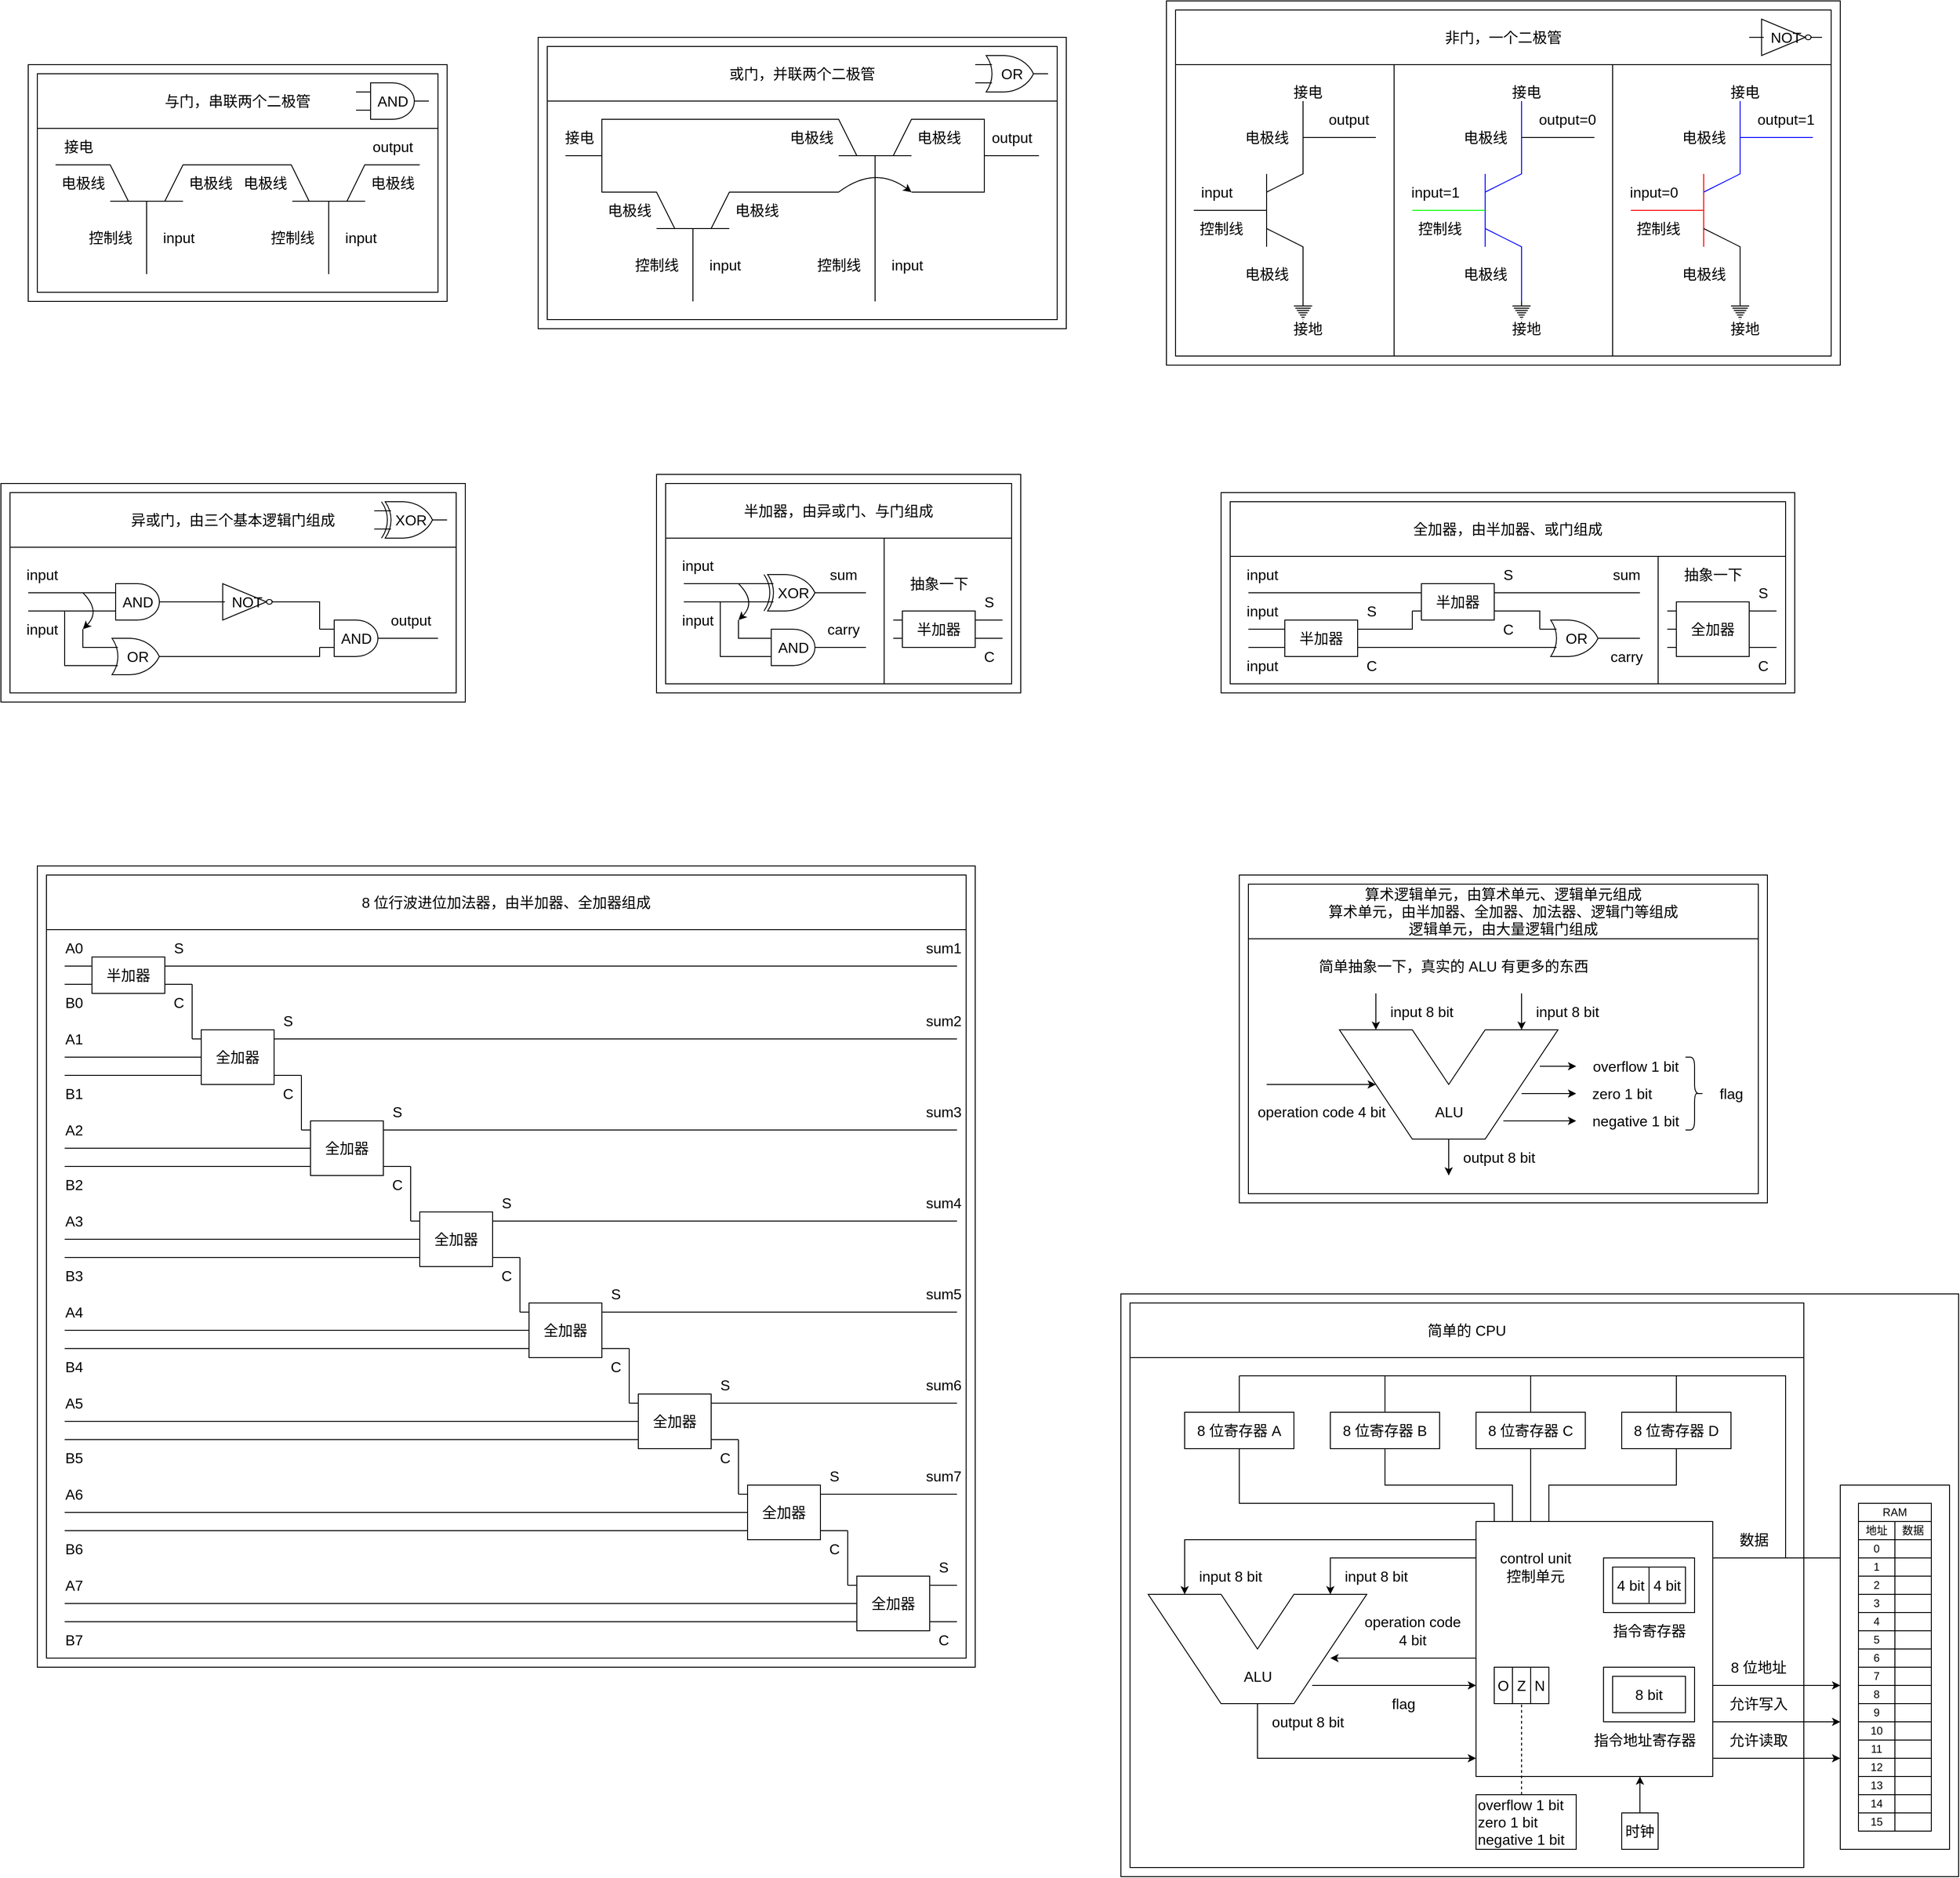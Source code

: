 <mxfile version="17.4.2" type="device"><diagram id="n6hgCIsgHHgJlaZAjlak" name="第 1 页"><mxGraphModel dx="1482" dy="2056" grid="1" gridSize="10" guides="0" tooltips="1" connect="0" arrows="0" fold="1" page="1" pageScale="1" pageWidth="827" pageHeight="1169" math="0" shadow="0"><root><mxCell id="0"/><mxCell id="1" parent="0"/><mxCell id="3Is2JPBMQoYDMGSMHPyH-1" value="" style="group" parent="1" vertex="1" connectable="0"><mxGeometry x="1400" y="-1040" width="740" height="400" as="geometry"/></mxCell><mxCell id="3Is2JPBMQoYDMGSMHPyH-2" value="" style="rounded=0;whiteSpace=wrap;html=1;fontSize=16;strokeColor=#000000;fillColor=none;container=0;" parent="3Is2JPBMQoYDMGSMHPyH-1" vertex="1"><mxGeometry width="740" height="400" as="geometry"/></mxCell><mxCell id="3Is2JPBMQoYDMGSMHPyH-3" value="" style="rounded=0;whiteSpace=wrap;html=1;fontSize=16;fillColor=none;container=0;" parent="3Is2JPBMQoYDMGSMHPyH-1" vertex="1"><mxGeometry x="250" y="70" width="240" height="320" as="geometry"/></mxCell><mxCell id="3Is2JPBMQoYDMGSMHPyH-4" value="非门，一个二极管" style="rounded=0;whiteSpace=wrap;html=1;fontSize=16;fillColor=none;container=0;" parent="3Is2JPBMQoYDMGSMHPyH-1" vertex="1"><mxGeometry x="10" y="10" width="720" height="60" as="geometry"/></mxCell><mxCell id="3Is2JPBMQoYDMGSMHPyH-5" value="" style="endArrow=none;html=1;rounded=0;fontSize=16;strokeColor=#0000FF;" parent="3Is2JPBMQoYDMGSMHPyH-1" edge="1"><mxGeometry width="50" height="50" relative="1" as="geometry"><mxPoint x="350" y="270" as="sourcePoint"/><mxPoint x="350" y="190" as="targetPoint"/></mxGeometry></mxCell><mxCell id="3Is2JPBMQoYDMGSMHPyH-6" value="" style="endArrow=none;html=1;rounded=0;fontSize=16;strokeColor=#00FF00;" parent="3Is2JPBMQoYDMGSMHPyH-1" edge="1"><mxGeometry width="50" height="50" relative="1" as="geometry"><mxPoint x="270" y="230" as="sourcePoint"/><mxPoint x="350" y="230" as="targetPoint"/></mxGeometry></mxCell><mxCell id="3Is2JPBMQoYDMGSMHPyH-7" value="" style="endArrow=none;html=1;rounded=0;fontSize=16;strokeColor=#0000FF;" parent="3Is2JPBMQoYDMGSMHPyH-1" edge="1"><mxGeometry width="50" height="50" relative="1" as="geometry"><mxPoint x="350" y="210" as="sourcePoint"/><mxPoint x="390" y="110" as="targetPoint"/><Array as="points"><mxPoint x="390" y="190"/></Array></mxGeometry></mxCell><mxCell id="3Is2JPBMQoYDMGSMHPyH-8" value="" style="endArrow=none;html=1;rounded=0;fontSize=16;strokeColor=#0000FF;" parent="3Is2JPBMQoYDMGSMHPyH-1" edge="1"><mxGeometry width="50" height="50" relative="1" as="geometry"><mxPoint x="350" y="250" as="sourcePoint"/><mxPoint x="390" y="330" as="targetPoint"/><Array as="points"><mxPoint x="390" y="270"/></Array></mxGeometry></mxCell><mxCell id="3Is2JPBMQoYDMGSMHPyH-9" value="控制线" style="text;html=1;align=center;verticalAlign=middle;resizable=0;points=[];autosize=1;strokeColor=none;fillColor=none;fontSize=16;container=0;" parent="3Is2JPBMQoYDMGSMHPyH-1" vertex="1"><mxGeometry x="270" y="240" width="60" height="20" as="geometry"/></mxCell><mxCell id="3Is2JPBMQoYDMGSMHPyH-10" value="电极线" style="text;html=1;align=center;verticalAlign=middle;resizable=0;points=[];autosize=1;strokeColor=none;fillColor=none;fontSize=16;container=0;" parent="3Is2JPBMQoYDMGSMHPyH-1" vertex="1"><mxGeometry x="320" y="140" width="60" height="20" as="geometry"/></mxCell><mxCell id="3Is2JPBMQoYDMGSMHPyH-11" value="电极线" style="text;html=1;align=center;verticalAlign=middle;resizable=0;points=[];autosize=1;strokeColor=none;fillColor=none;fontSize=16;container=0;" parent="3Is2JPBMQoYDMGSMHPyH-1" vertex="1"><mxGeometry x="320" y="290" width="60" height="20" as="geometry"/></mxCell><mxCell id="3Is2JPBMQoYDMGSMHPyH-12" value="input=1" style="text;html=1;align=center;verticalAlign=middle;resizable=0;points=[];autosize=1;strokeColor=none;fillColor=none;fontSize=16;container=0;" parent="3Is2JPBMQoYDMGSMHPyH-1" vertex="1"><mxGeometry x="260" y="200" width="70" height="20" as="geometry"/></mxCell><mxCell id="3Is2JPBMQoYDMGSMHPyH-13" value="" style="pointerEvents=1;verticalLabelPosition=bottom;shadow=0;dashed=0;align=center;html=1;verticalAlign=top;shape=mxgraph.electrical.signal_sources.protective_earth;fontSize=16;fillColor=none;container=0;" parent="3Is2JPBMQoYDMGSMHPyH-1" vertex="1"><mxGeometry x="380" y="330" width="20" height="20" as="geometry"/></mxCell><mxCell id="3Is2JPBMQoYDMGSMHPyH-14" value="" style="endArrow=none;html=1;rounded=0;fontSize=16;strokeColor=#000000;" parent="3Is2JPBMQoYDMGSMHPyH-1" edge="1"><mxGeometry width="50" height="50" relative="1" as="geometry"><mxPoint x="390" y="150" as="sourcePoint"/><mxPoint x="470" y="150" as="targetPoint"/></mxGeometry></mxCell><mxCell id="3Is2JPBMQoYDMGSMHPyH-15" value="output=0" style="text;html=1;align=center;verticalAlign=middle;resizable=0;points=[];autosize=1;strokeColor=none;fillColor=none;fontSize=16;container=0;" parent="3Is2JPBMQoYDMGSMHPyH-1" vertex="1"><mxGeometry x="400" y="120" width="80" height="20" as="geometry"/></mxCell><mxCell id="3Is2JPBMQoYDMGSMHPyH-16" value="接地" style="text;html=1;align=center;verticalAlign=middle;resizable=0;points=[];autosize=1;strokeColor=none;fillColor=none;fontSize=16;container=0;" parent="3Is2JPBMQoYDMGSMHPyH-1" vertex="1"><mxGeometry x="370" y="350" width="50" height="20" as="geometry"/></mxCell><mxCell id="3Is2JPBMQoYDMGSMHPyH-17" value="接电" style="text;html=1;align=center;verticalAlign=middle;resizable=0;points=[];autosize=1;strokeColor=none;fillColor=none;fontSize=16;container=0;" parent="3Is2JPBMQoYDMGSMHPyH-1" vertex="1"><mxGeometry x="370" y="90" width="50" height="20" as="geometry"/></mxCell><mxCell id="3Is2JPBMQoYDMGSMHPyH-18" value="" style="rounded=0;whiteSpace=wrap;html=1;fontSize=16;fillColor=none;container=0;" parent="3Is2JPBMQoYDMGSMHPyH-1" vertex="1"><mxGeometry x="490" y="70" width="240" height="320" as="geometry"/></mxCell><mxCell id="3Is2JPBMQoYDMGSMHPyH-19" value="" style="endArrow=none;html=1;rounded=0;fontSize=16;strokeColor=#FF0000;" parent="3Is2JPBMQoYDMGSMHPyH-1" edge="1"><mxGeometry width="50" height="50" relative="1" as="geometry"><mxPoint x="590" y="270" as="sourcePoint"/><mxPoint x="590" y="190" as="targetPoint"/></mxGeometry></mxCell><mxCell id="3Is2JPBMQoYDMGSMHPyH-20" value="" style="endArrow=none;html=1;rounded=0;fontSize=16;strokeColor=#FF0000;" parent="3Is2JPBMQoYDMGSMHPyH-1" edge="1"><mxGeometry width="50" height="50" relative="1" as="geometry"><mxPoint x="510" y="230" as="sourcePoint"/><mxPoint x="590" y="230" as="targetPoint"/></mxGeometry></mxCell><mxCell id="3Is2JPBMQoYDMGSMHPyH-21" value="" style="endArrow=none;html=1;rounded=0;fontSize=16;strokeColor=#0000FF;" parent="3Is2JPBMQoYDMGSMHPyH-1" edge="1"><mxGeometry width="50" height="50" relative="1" as="geometry"><mxPoint x="590" y="210" as="sourcePoint"/><mxPoint x="630" y="110" as="targetPoint"/><Array as="points"><mxPoint x="630" y="190"/></Array></mxGeometry></mxCell><mxCell id="3Is2JPBMQoYDMGSMHPyH-22" value="" style="endArrow=none;html=1;rounded=0;fontSize=16;strokeColor=#000000;" parent="3Is2JPBMQoYDMGSMHPyH-1" edge="1"><mxGeometry width="50" height="50" relative="1" as="geometry"><mxPoint x="590" y="250" as="sourcePoint"/><mxPoint x="630" y="330" as="targetPoint"/><Array as="points"><mxPoint x="630" y="270"/></Array></mxGeometry></mxCell><mxCell id="3Is2JPBMQoYDMGSMHPyH-23" value="控制线" style="text;html=1;align=center;verticalAlign=middle;resizable=0;points=[];autosize=1;strokeColor=none;fillColor=none;fontSize=16;container=0;" parent="3Is2JPBMQoYDMGSMHPyH-1" vertex="1"><mxGeometry x="510" y="240" width="60" height="20" as="geometry"/></mxCell><mxCell id="3Is2JPBMQoYDMGSMHPyH-24" value="电极线" style="text;html=1;align=center;verticalAlign=middle;resizable=0;points=[];autosize=1;strokeColor=none;fillColor=none;fontSize=16;container=0;" parent="3Is2JPBMQoYDMGSMHPyH-1" vertex="1"><mxGeometry x="560" y="140" width="60" height="20" as="geometry"/></mxCell><mxCell id="3Is2JPBMQoYDMGSMHPyH-25" value="电极线" style="text;html=1;align=center;verticalAlign=middle;resizable=0;points=[];autosize=1;strokeColor=none;fillColor=none;fontSize=16;container=0;" parent="3Is2JPBMQoYDMGSMHPyH-1" vertex="1"><mxGeometry x="560" y="290" width="60" height="20" as="geometry"/></mxCell><mxCell id="3Is2JPBMQoYDMGSMHPyH-26" value="input=0" style="text;html=1;align=center;verticalAlign=middle;resizable=0;points=[];autosize=1;strokeColor=none;fillColor=none;fontSize=16;container=0;" parent="3Is2JPBMQoYDMGSMHPyH-1" vertex="1"><mxGeometry x="500" y="200" width="70" height="20" as="geometry"/></mxCell><mxCell id="3Is2JPBMQoYDMGSMHPyH-27" value="" style="pointerEvents=1;verticalLabelPosition=bottom;shadow=0;dashed=0;align=center;html=1;verticalAlign=top;shape=mxgraph.electrical.signal_sources.protective_earth;fontSize=16;fillColor=none;container=0;" parent="3Is2JPBMQoYDMGSMHPyH-1" vertex="1"><mxGeometry x="620" y="330" width="20" height="20" as="geometry"/></mxCell><mxCell id="3Is2JPBMQoYDMGSMHPyH-28" value="" style="endArrow=none;html=1;rounded=0;fontSize=16;strokeColor=#0000FF;" parent="3Is2JPBMQoYDMGSMHPyH-1" edge="1"><mxGeometry width="50" height="50" relative="1" as="geometry"><mxPoint x="630" y="150" as="sourcePoint"/><mxPoint x="710" y="150" as="targetPoint"/></mxGeometry></mxCell><mxCell id="3Is2JPBMQoYDMGSMHPyH-29" value="output=1" style="text;html=1;align=center;verticalAlign=middle;resizable=0;points=[];autosize=1;strokeColor=none;fillColor=none;fontSize=16;container=0;" parent="3Is2JPBMQoYDMGSMHPyH-1" vertex="1"><mxGeometry x="640" y="120" width="80" height="20" as="geometry"/></mxCell><mxCell id="3Is2JPBMQoYDMGSMHPyH-30" value="接地" style="text;html=1;align=center;verticalAlign=middle;resizable=0;points=[];autosize=1;strokeColor=none;fillColor=none;fontSize=16;container=0;" parent="3Is2JPBMQoYDMGSMHPyH-1" vertex="1"><mxGeometry x="610" y="350" width="50" height="20" as="geometry"/></mxCell><mxCell id="3Is2JPBMQoYDMGSMHPyH-31" value="接电" style="text;html=1;align=center;verticalAlign=middle;resizable=0;points=[];autosize=1;strokeColor=none;fillColor=none;fontSize=16;container=0;" parent="3Is2JPBMQoYDMGSMHPyH-1" vertex="1"><mxGeometry x="610" y="90" width="50" height="20" as="geometry"/></mxCell><mxCell id="3Is2JPBMQoYDMGSMHPyH-32" value="" style="endArrow=none;html=1;rounded=0;fontSize=16;strokeColor=#000000;" parent="3Is2JPBMQoYDMGSMHPyH-1" edge="1"><mxGeometry width="50" height="50" relative="1" as="geometry"><mxPoint x="110" y="270" as="sourcePoint"/><mxPoint x="110" y="190" as="targetPoint"/></mxGeometry></mxCell><mxCell id="3Is2JPBMQoYDMGSMHPyH-33" value="" style="endArrow=none;html=1;rounded=0;fontSize=16;strokeColor=#000000;" parent="3Is2JPBMQoYDMGSMHPyH-1" edge="1"><mxGeometry width="50" height="50" relative="1" as="geometry"><mxPoint x="30" y="230" as="sourcePoint"/><mxPoint x="110" y="230" as="targetPoint"/></mxGeometry></mxCell><mxCell id="3Is2JPBMQoYDMGSMHPyH-34" value="" style="endArrow=none;html=1;rounded=0;fontSize=16;strokeColor=#000000;" parent="3Is2JPBMQoYDMGSMHPyH-1" edge="1"><mxGeometry width="50" height="50" relative="1" as="geometry"><mxPoint x="110" y="210" as="sourcePoint"/><mxPoint x="150" y="110" as="targetPoint"/><Array as="points"><mxPoint x="150" y="190"/></Array></mxGeometry></mxCell><mxCell id="3Is2JPBMQoYDMGSMHPyH-35" value="" style="endArrow=none;html=1;rounded=0;fontSize=16;strokeColor=#000000;" parent="3Is2JPBMQoYDMGSMHPyH-1" edge="1"><mxGeometry width="50" height="50" relative="1" as="geometry"><mxPoint x="110" y="250" as="sourcePoint"/><mxPoint x="150" y="330" as="targetPoint"/><Array as="points"><mxPoint x="150" y="270"/></Array></mxGeometry></mxCell><mxCell id="3Is2JPBMQoYDMGSMHPyH-36" value="控制线" style="text;html=1;align=center;verticalAlign=middle;resizable=0;points=[];autosize=1;strokeColor=none;fillColor=none;fontSize=16;container=0;" parent="3Is2JPBMQoYDMGSMHPyH-1" vertex="1"><mxGeometry x="30" y="240" width="60" height="20" as="geometry"/></mxCell><mxCell id="3Is2JPBMQoYDMGSMHPyH-37" value="电极线" style="text;html=1;align=center;verticalAlign=middle;resizable=0;points=[];autosize=1;strokeColor=none;fillColor=none;fontSize=16;container=0;" parent="3Is2JPBMQoYDMGSMHPyH-1" vertex="1"><mxGeometry x="80" y="140" width="60" height="20" as="geometry"/></mxCell><mxCell id="3Is2JPBMQoYDMGSMHPyH-38" value="电极线" style="text;html=1;align=center;verticalAlign=middle;resizable=0;points=[];autosize=1;strokeColor=none;fillColor=none;fontSize=16;container=0;" parent="3Is2JPBMQoYDMGSMHPyH-1" vertex="1"><mxGeometry x="80" y="290" width="60" height="20" as="geometry"/></mxCell><mxCell id="3Is2JPBMQoYDMGSMHPyH-39" value="input" style="text;html=1;align=center;verticalAlign=middle;resizable=0;points=[];autosize=1;strokeColor=none;fillColor=none;fontSize=16;container=0;" parent="3Is2JPBMQoYDMGSMHPyH-1" vertex="1"><mxGeometry x="30" y="200" width="50" height="20" as="geometry"/></mxCell><mxCell id="3Is2JPBMQoYDMGSMHPyH-40" value="" style="pointerEvents=1;verticalLabelPosition=bottom;shadow=0;dashed=0;align=center;html=1;verticalAlign=top;shape=mxgraph.electrical.signal_sources.protective_earth;fontSize=16;fillColor=none;container=0;" parent="3Is2JPBMQoYDMGSMHPyH-1" vertex="1"><mxGeometry x="140" y="330" width="20" height="20" as="geometry"/></mxCell><mxCell id="3Is2JPBMQoYDMGSMHPyH-41" value="" style="endArrow=none;html=1;rounded=0;fontSize=16;strokeColor=#000000;" parent="3Is2JPBMQoYDMGSMHPyH-1" edge="1"><mxGeometry width="50" height="50" relative="1" as="geometry"><mxPoint x="150" y="150" as="sourcePoint"/><mxPoint x="230" y="150" as="targetPoint"/></mxGeometry></mxCell><mxCell id="3Is2JPBMQoYDMGSMHPyH-42" value="output" style="text;html=1;align=center;verticalAlign=middle;resizable=0;points=[];autosize=1;strokeColor=none;fillColor=none;fontSize=16;container=0;" parent="3Is2JPBMQoYDMGSMHPyH-1" vertex="1"><mxGeometry x="170" y="120" width="60" height="20" as="geometry"/></mxCell><mxCell id="3Is2JPBMQoYDMGSMHPyH-43" value="接地" style="text;html=1;align=center;verticalAlign=middle;resizable=0;points=[];autosize=1;strokeColor=none;fillColor=none;fontSize=16;container=0;" parent="3Is2JPBMQoYDMGSMHPyH-1" vertex="1"><mxGeometry x="130" y="350" width="50" height="20" as="geometry"/></mxCell><mxCell id="3Is2JPBMQoYDMGSMHPyH-44" value="" style="rounded=0;whiteSpace=wrap;html=1;fontSize=16;fillColor=none;container=0;" parent="3Is2JPBMQoYDMGSMHPyH-1" vertex="1"><mxGeometry x="10" y="70" width="240" height="320" as="geometry"/></mxCell><mxCell id="3Is2JPBMQoYDMGSMHPyH-45" value="接电" style="text;html=1;align=center;verticalAlign=middle;resizable=0;points=[];autosize=1;strokeColor=none;fillColor=none;fontSize=16;container=0;" parent="3Is2JPBMQoYDMGSMHPyH-1" vertex="1"><mxGeometry x="130" y="90" width="50" height="20" as="geometry"/></mxCell><mxCell id="3Is2JPBMQoYDMGSMHPyH-46" value="NOT" style="verticalLabelPosition=middle;shadow=0;dashed=0;align=center;html=1;verticalAlign=middle;shape=mxgraph.electrical.logic_gates.inverter_2;fontSize=16;strokeColor=#000000;fillColor=none;labelPosition=center;container=0;" parent="3Is2JPBMQoYDMGSMHPyH-1" vertex="1"><mxGeometry x="640" y="20" width="80" height="40" as="geometry"/></mxCell><mxCell id="3Is2JPBMQoYDMGSMHPyH-47" value="" style="group" parent="1" vertex="1" connectable="0"><mxGeometry x="710" y="-1000" width="580" height="320" as="geometry"/></mxCell><mxCell id="3Is2JPBMQoYDMGSMHPyH-48" value="" style="rounded=0;whiteSpace=wrap;html=1;fontSize=16;strokeColor=#000000;fillColor=none;container=0;" parent="3Is2JPBMQoYDMGSMHPyH-47" vertex="1"><mxGeometry width="580" height="320" as="geometry"/></mxCell><mxCell id="3Is2JPBMQoYDMGSMHPyH-49" value="" style="rounded=0;whiteSpace=wrap;html=1;fontSize=16;fillColor=none;container=0;" parent="3Is2JPBMQoYDMGSMHPyH-47" vertex="1"><mxGeometry x="10" y="70" width="560" height="240" as="geometry"/></mxCell><mxCell id="3Is2JPBMQoYDMGSMHPyH-50" value="" style="endArrow=none;html=1;rounded=0;fontSize=16;strokeColor=#000000;" parent="3Is2JPBMQoYDMGSMHPyH-47" edge="1"><mxGeometry width="50" height="50" relative="1" as="geometry"><mxPoint x="210" y="210" as="sourcePoint"/><mxPoint x="130" y="210" as="targetPoint"/></mxGeometry></mxCell><mxCell id="3Is2JPBMQoYDMGSMHPyH-51" value="" style="endArrow=none;html=1;rounded=0;fontSize=16;strokeColor=#000000;" parent="3Is2JPBMQoYDMGSMHPyH-47" edge="1"><mxGeometry width="50" height="50" relative="1" as="geometry"><mxPoint x="170" y="210" as="sourcePoint"/><mxPoint x="170" y="290" as="targetPoint"/></mxGeometry></mxCell><mxCell id="3Is2JPBMQoYDMGSMHPyH-52" value="" style="endArrow=none;html=1;rounded=0;fontSize=16;strokeColor=#000000;" parent="3Is2JPBMQoYDMGSMHPyH-47" edge="1"><mxGeometry width="50" height="50" relative="1" as="geometry"><mxPoint x="150" y="210" as="sourcePoint"/><mxPoint x="70" y="130" as="targetPoint"/><Array as="points"><mxPoint x="130" y="170"/><mxPoint x="70" y="170"/></Array></mxGeometry></mxCell><mxCell id="3Is2JPBMQoYDMGSMHPyH-53" value="" style="endArrow=none;html=1;rounded=0;fontSize=16;strokeColor=#000000;" parent="3Is2JPBMQoYDMGSMHPyH-47" edge="1"><mxGeometry width="50" height="50" relative="1" as="geometry"><mxPoint x="190" y="210" as="sourcePoint"/><mxPoint x="330" y="170" as="targetPoint"/><Array as="points"><mxPoint x="210" y="170"/></Array></mxGeometry></mxCell><mxCell id="3Is2JPBMQoYDMGSMHPyH-54" value="控制线" style="text;html=1;align=center;verticalAlign=middle;resizable=0;points=[];autosize=1;strokeColor=none;fillColor=none;fontSize=16;container=0;" parent="3Is2JPBMQoYDMGSMHPyH-47" vertex="1"><mxGeometry x="100" y="240" width="60" height="20" as="geometry"/></mxCell><mxCell id="3Is2JPBMQoYDMGSMHPyH-55" value="电极线" style="text;html=1;align=center;verticalAlign=middle;resizable=0;points=[];autosize=1;strokeColor=none;fillColor=none;fontSize=16;container=0;" parent="3Is2JPBMQoYDMGSMHPyH-47" vertex="1"><mxGeometry x="210" y="180" width="60" height="20" as="geometry"/></mxCell><mxCell id="3Is2JPBMQoYDMGSMHPyH-56" value="电极线" style="text;html=1;align=center;verticalAlign=middle;resizable=0;points=[];autosize=1;strokeColor=none;fillColor=none;fontSize=16;container=0;" parent="3Is2JPBMQoYDMGSMHPyH-47" vertex="1"><mxGeometry x="70" y="180" width="60" height="20" as="geometry"/></mxCell><mxCell id="3Is2JPBMQoYDMGSMHPyH-57" value="input" style="text;html=1;align=center;verticalAlign=middle;resizable=0;points=[];autosize=1;strokeColor=none;fillColor=none;fontSize=16;container=0;" parent="3Is2JPBMQoYDMGSMHPyH-47" vertex="1"><mxGeometry x="180" y="240" width="50" height="20" as="geometry"/></mxCell><mxCell id="3Is2JPBMQoYDMGSMHPyH-58" value="output" style="text;html=1;align=center;verticalAlign=middle;resizable=0;points=[];autosize=1;strokeColor=none;fillColor=none;fontSize=16;container=0;" parent="3Is2JPBMQoYDMGSMHPyH-47" vertex="1"><mxGeometry x="490" y="100" width="60" height="20" as="geometry"/></mxCell><mxCell id="3Is2JPBMQoYDMGSMHPyH-59" value="接电" style="text;html=1;align=center;verticalAlign=middle;resizable=0;points=[];autosize=1;strokeColor=none;fillColor=none;fontSize=16;container=0;" parent="3Is2JPBMQoYDMGSMHPyH-47" vertex="1"><mxGeometry x="20" y="100" width="50" height="20" as="geometry"/></mxCell><mxCell id="3Is2JPBMQoYDMGSMHPyH-60" value="" style="endArrow=none;html=1;rounded=0;fontSize=16;strokeColor=#000000;" parent="3Is2JPBMQoYDMGSMHPyH-47" edge="1"><mxGeometry width="50" height="50" relative="1" as="geometry"><mxPoint x="410" y="130" as="sourcePoint"/><mxPoint x="330" y="130" as="targetPoint"/></mxGeometry></mxCell><mxCell id="3Is2JPBMQoYDMGSMHPyH-61" value="" style="endArrow=none;html=1;rounded=0;fontSize=16;strokeColor=#000000;" parent="3Is2JPBMQoYDMGSMHPyH-47" edge="1"><mxGeometry width="50" height="50" relative="1" as="geometry"><mxPoint x="370" y="130" as="sourcePoint"/><mxPoint x="370" y="290" as="targetPoint"/></mxGeometry></mxCell><mxCell id="3Is2JPBMQoYDMGSMHPyH-62" value="" style="endArrow=none;html=1;rounded=0;fontSize=16;strokeColor=#000000;" parent="3Is2JPBMQoYDMGSMHPyH-47" edge="1"><mxGeometry width="50" height="50" relative="1" as="geometry"><mxPoint x="350" y="130" as="sourcePoint"/><mxPoint x="70" y="130" as="targetPoint"/><Array as="points"><mxPoint x="330" y="90"/><mxPoint x="70" y="90"/></Array></mxGeometry></mxCell><mxCell id="3Is2JPBMQoYDMGSMHPyH-63" value="" style="endArrow=none;html=1;rounded=0;fontSize=16;strokeColor=#000000;" parent="3Is2JPBMQoYDMGSMHPyH-47" edge="1"><mxGeometry width="50" height="50" relative="1" as="geometry"><mxPoint x="390" y="130" as="sourcePoint"/><mxPoint x="490" y="130" as="targetPoint"/><Array as="points"><mxPoint x="410" y="90"/><mxPoint x="490" y="90"/></Array></mxGeometry></mxCell><mxCell id="3Is2JPBMQoYDMGSMHPyH-64" value="控制线" style="text;html=1;align=center;verticalAlign=middle;resizable=0;points=[];autosize=1;strokeColor=none;fillColor=none;fontSize=16;container=0;" parent="3Is2JPBMQoYDMGSMHPyH-47" vertex="1"><mxGeometry x="300" y="240" width="60" height="20" as="geometry"/></mxCell><mxCell id="3Is2JPBMQoYDMGSMHPyH-65" value="input" style="text;html=1;align=center;verticalAlign=middle;resizable=0;points=[];autosize=1;strokeColor=none;fillColor=none;fontSize=16;container=0;" parent="3Is2JPBMQoYDMGSMHPyH-47" vertex="1"><mxGeometry x="380" y="240" width="50" height="20" as="geometry"/></mxCell><mxCell id="3Is2JPBMQoYDMGSMHPyH-66" value="电极线" style="text;html=1;align=center;verticalAlign=middle;resizable=0;points=[];autosize=1;strokeColor=none;fillColor=none;fontSize=16;container=0;" parent="3Is2JPBMQoYDMGSMHPyH-47" vertex="1"><mxGeometry x="270" y="100" width="60" height="20" as="geometry"/></mxCell><mxCell id="3Is2JPBMQoYDMGSMHPyH-67" value="电极线" style="text;html=1;align=center;verticalAlign=middle;resizable=0;points=[];autosize=1;strokeColor=none;fillColor=none;fontSize=16;container=0;" parent="3Is2JPBMQoYDMGSMHPyH-47" vertex="1"><mxGeometry x="410" y="100" width="60" height="20" as="geometry"/></mxCell><mxCell id="3Is2JPBMQoYDMGSMHPyH-68" value="或门，并联两个二极管" style="rounded=0;whiteSpace=wrap;html=1;fontSize=16;fillColor=none;container=0;" parent="3Is2JPBMQoYDMGSMHPyH-47" vertex="1"><mxGeometry x="10" y="10" width="560" height="60" as="geometry"/></mxCell><mxCell id="3Is2JPBMQoYDMGSMHPyH-69" value="" style="endArrow=none;html=1;rounded=0;fontSize=16;strokeColor=#000000;" parent="3Is2JPBMQoYDMGSMHPyH-47" edge="1"><mxGeometry width="50" height="50" relative="1" as="geometry"><mxPoint x="30" y="130" as="sourcePoint"/><mxPoint x="70" y="130" as="targetPoint"/></mxGeometry></mxCell><mxCell id="3Is2JPBMQoYDMGSMHPyH-70" value="" style="endArrow=none;html=1;rounded=0;fontSize=16;strokeColor=#000000;" parent="3Is2JPBMQoYDMGSMHPyH-47" edge="1"><mxGeometry width="50" height="50" relative="1" as="geometry"><mxPoint x="410" y="170" as="sourcePoint"/><mxPoint x="490" y="130" as="targetPoint"/><Array as="points"><mxPoint x="490" y="170"/></Array></mxGeometry></mxCell><mxCell id="3Is2JPBMQoYDMGSMHPyH-71" value="" style="endArrow=none;html=1;rounded=0;fontSize=16;strokeColor=#000000;" parent="3Is2JPBMQoYDMGSMHPyH-47" edge="1"><mxGeometry width="50" height="50" relative="1" as="geometry"><mxPoint x="490" y="130" as="sourcePoint"/><mxPoint x="550" y="130" as="targetPoint"/></mxGeometry></mxCell><mxCell id="3Is2JPBMQoYDMGSMHPyH-72" value="" style="curved=1;endArrow=classic;html=1;rounded=0;fontSize=16;strokeColor=#000000;" parent="3Is2JPBMQoYDMGSMHPyH-47" edge="1"><mxGeometry width="50" height="50" relative="1" as="geometry"><mxPoint x="330" y="170" as="sourcePoint"/><mxPoint x="410" y="170" as="targetPoint"/><Array as="points"><mxPoint x="370" y="140"/></Array></mxGeometry></mxCell><mxCell id="3Is2JPBMQoYDMGSMHPyH-73" value="OR" style="verticalLabelPosition=middle;shadow=0;dashed=0;align=center;html=1;verticalAlign=middle;shape=mxgraph.electrical.logic_gates.logic_gate;operation=or;fontSize=16;strokeColor=#000000;fillColor=none;labelPosition=center;container=0;" parent="3Is2JPBMQoYDMGSMHPyH-47" vertex="1"><mxGeometry x="480" y="20" width="80" height="40" as="geometry"/></mxCell><mxCell id="3Is2JPBMQoYDMGSMHPyH-74" value="" style="group" parent="1" vertex="1" connectable="0"><mxGeometry x="120" y="-510" width="510" height="240" as="geometry"/></mxCell><mxCell id="3Is2JPBMQoYDMGSMHPyH-75" value="" style="rounded=0;whiteSpace=wrap;html=1;fontSize=16;strokeColor=#000000;fillColor=none;container=0;" parent="3Is2JPBMQoYDMGSMHPyH-74" vertex="1"><mxGeometry width="510" height="240" as="geometry"/></mxCell><mxCell id="3Is2JPBMQoYDMGSMHPyH-76" value="" style="whiteSpace=wrap;html=1;fontSize=16;strokeColor=#000000;fillColor=none;container=0;" parent="3Is2JPBMQoYDMGSMHPyH-74" vertex="1"><mxGeometry x="10" y="70" width="490" height="160" as="geometry"/></mxCell><mxCell id="3Is2JPBMQoYDMGSMHPyH-77" value="XOR" style="verticalLabelPosition=middle;shadow=0;dashed=0;align=center;html=1;verticalAlign=middle;shape=mxgraph.electrical.logic_gates.logic_gate;operation=xor;fontSize=16;strokeColor=#000000;fillColor=none;container=0;labelPosition=center;" parent="3Is2JPBMQoYDMGSMHPyH-74" vertex="1"><mxGeometry x="410" y="20" width="80" height="40" as="geometry"/></mxCell><mxCell id="3Is2JPBMQoYDMGSMHPyH-78" value="AND" style="verticalLabelPosition=middle;shadow=0;dashed=0;align=center;html=1;verticalAlign=middle;shape=mxgraph.electrical.logic_gates.logic_gate;operation=and;fontSize=16;strokeColor=#000000;fillColor=none;labelPosition=center;container=0;" parent="3Is2JPBMQoYDMGSMHPyH-74" vertex="1"><mxGeometry x="110" y="110" width="80" height="40" as="geometry"/></mxCell><mxCell id="3Is2JPBMQoYDMGSMHPyH-79" value="NOT" style="verticalLabelPosition=middle;shadow=0;dashed=0;align=center;html=1;verticalAlign=middle;shape=mxgraph.electrical.logic_gates.inverter_2;fontSize=16;strokeColor=#000000;fillColor=none;labelPosition=center;container=0;" parent="3Is2JPBMQoYDMGSMHPyH-74" vertex="1"><mxGeometry x="230" y="110" width="80" height="40" as="geometry"/></mxCell><mxCell id="3Is2JPBMQoYDMGSMHPyH-80" value="AND" style="verticalLabelPosition=middle;shadow=0;dashed=0;align=center;html=1;verticalAlign=middle;shape=mxgraph.electrical.logic_gates.logic_gate;operation=and;fontSize=16;strokeColor=#000000;fillColor=none;labelPosition=center;container=0;" parent="3Is2JPBMQoYDMGSMHPyH-74" vertex="1"><mxGeometry x="350" y="150" width="80" height="40" as="geometry"/></mxCell><mxCell id="3Is2JPBMQoYDMGSMHPyH-81" value="OR" style="verticalLabelPosition=middle;shadow=0;dashed=0;align=center;html=1;verticalAlign=middle;shape=mxgraph.electrical.logic_gates.logic_gate;operation=or;fontSize=16;strokeColor=#000000;fillColor=none;labelPosition=center;container=0;" parent="3Is2JPBMQoYDMGSMHPyH-74" vertex="1"><mxGeometry x="110" y="170" width="80" height="40" as="geometry"/></mxCell><mxCell id="3Is2JPBMQoYDMGSMHPyH-82" value="" style="endArrow=none;html=1;rounded=0;fontSize=16;strokeColor=#000000;entryX=0;entryY=0.25;entryDx=0;entryDy=0;entryPerimeter=0;" parent="3Is2JPBMQoYDMGSMHPyH-74" target="3Is2JPBMQoYDMGSMHPyH-78" edge="1"><mxGeometry width="50" height="50" relative="1" as="geometry"><mxPoint x="30" y="120" as="sourcePoint"/><mxPoint x="70" y="130" as="targetPoint"/></mxGeometry></mxCell><mxCell id="3Is2JPBMQoYDMGSMHPyH-83" value="" style="endArrow=none;html=1;rounded=0;fontSize=16;strokeColor=#000000;entryX=0;entryY=0.5;entryDx=0;entryDy=0;entryPerimeter=0;exitX=1;exitY=0.5;exitDx=0;exitDy=0;exitPerimeter=0;" parent="3Is2JPBMQoYDMGSMHPyH-74" source="3Is2JPBMQoYDMGSMHPyH-78" target="3Is2JPBMQoYDMGSMHPyH-79" edge="1"><mxGeometry width="50" height="50" relative="1" as="geometry"><mxPoint x="220" y="120" as="sourcePoint"/><mxPoint x="120" y="145" as="targetPoint"/></mxGeometry></mxCell><mxCell id="3Is2JPBMQoYDMGSMHPyH-84" value="" style="endArrow=none;html=1;rounded=0;fontSize=16;strokeColor=#000000;entryX=1;entryY=0.5;entryDx=0;entryDy=0;entryPerimeter=0;exitX=0;exitY=0.75;exitDx=0;exitDy=0;exitPerimeter=0;" parent="3Is2JPBMQoYDMGSMHPyH-74" source="3Is2JPBMQoYDMGSMHPyH-80" target="3Is2JPBMQoYDMGSMHPyH-81" edge="1"><mxGeometry width="50" height="50" relative="1" as="geometry"><mxPoint x="220" y="160" as="sourcePoint"/><mxPoint x="240" y="160" as="targetPoint"/><Array as="points"><mxPoint x="350" y="190"/></Array></mxGeometry></mxCell><mxCell id="3Is2JPBMQoYDMGSMHPyH-85" value="" style="endArrow=none;html=1;rounded=0;fontSize=16;strokeColor=#000000;entryX=1;entryY=0.5;entryDx=0;entryDy=0;entryPerimeter=0;exitX=0;exitY=0.25;exitDx=0;exitDy=0;exitPerimeter=0;" parent="3Is2JPBMQoYDMGSMHPyH-74" source="3Is2JPBMQoYDMGSMHPyH-80" target="3Is2JPBMQoYDMGSMHPyH-79" edge="1"><mxGeometry width="50" height="50" relative="1" as="geometry"><mxPoint x="360" y="215" as="sourcePoint"/><mxPoint x="220" y="240" as="targetPoint"/><Array as="points"><mxPoint x="350" y="130"/></Array></mxGeometry></mxCell><mxCell id="3Is2JPBMQoYDMGSMHPyH-86" value="" style="endArrow=none;html=1;rounded=0;fontSize=16;strokeColor=#000000;entryX=0;entryY=0.75;entryDx=0;entryDy=0;entryPerimeter=0;" parent="3Is2JPBMQoYDMGSMHPyH-74" target="3Is2JPBMQoYDMGSMHPyH-78" edge="1"><mxGeometry width="50" height="50" relative="1" as="geometry"><mxPoint x="30" y="140" as="sourcePoint"/><mxPoint x="100" y="170" as="targetPoint"/></mxGeometry></mxCell><mxCell id="3Is2JPBMQoYDMGSMHPyH-87" value="" style="curved=1;endArrow=classic;html=1;rounded=0;fontSize=16;strokeColor=#000000;" parent="3Is2JPBMQoYDMGSMHPyH-74" edge="1"><mxGeometry width="50" height="50" relative="1" as="geometry"><mxPoint x="90" y="120" as="sourcePoint"/><mxPoint x="90" y="160" as="targetPoint"/><Array as="points"><mxPoint x="110" y="140"/></Array></mxGeometry></mxCell><mxCell id="3Is2JPBMQoYDMGSMHPyH-88" value="" style="endArrow=none;html=1;rounded=0;fontSize=16;strokeColor=#000000;exitX=0;exitY=0.75;exitDx=0;exitDy=0;exitPerimeter=0;" parent="3Is2JPBMQoYDMGSMHPyH-74" source="3Is2JPBMQoYDMGSMHPyH-81" edge="1"><mxGeometry width="50" height="50" relative="1" as="geometry"><mxPoint y="190" as="sourcePoint"/><mxPoint x="70" y="140" as="targetPoint"/><Array as="points"><mxPoint x="70" y="200"/></Array></mxGeometry></mxCell><mxCell id="3Is2JPBMQoYDMGSMHPyH-89" value="" style="endArrow=none;html=1;rounded=0;fontSize=16;strokeColor=#000000;entryX=0;entryY=0.25;entryDx=0;entryDy=0;entryPerimeter=0;" parent="3Is2JPBMQoYDMGSMHPyH-74" target="3Is2JPBMQoYDMGSMHPyH-81" edge="1"><mxGeometry width="50" height="50" relative="1" as="geometry"><mxPoint x="90" y="160" as="sourcePoint"/><mxPoint x="90" y="110" as="targetPoint"/><Array as="points"><mxPoint x="90" y="180"/></Array></mxGeometry></mxCell><mxCell id="3Is2JPBMQoYDMGSMHPyH-90" value="input" style="text;html=1;align=center;verticalAlign=middle;resizable=0;points=[];autosize=1;strokeColor=none;fillColor=none;fontSize=16;container=0;" parent="3Is2JPBMQoYDMGSMHPyH-74" vertex="1"><mxGeometry x="20" y="90" width="50" height="20" as="geometry"/></mxCell><mxCell id="3Is2JPBMQoYDMGSMHPyH-91" value="input" style="text;html=1;align=center;verticalAlign=middle;resizable=0;points=[];autosize=1;strokeColor=none;fillColor=none;fontSize=16;container=0;" parent="3Is2JPBMQoYDMGSMHPyH-74" vertex="1"><mxGeometry x="20" y="150" width="50" height="20" as="geometry"/></mxCell><mxCell id="3Is2JPBMQoYDMGSMHPyH-92" value="" style="endArrow=none;html=1;rounded=0;fontSize=16;strokeColor=#000000;exitX=1;exitY=0.5;exitDx=0;exitDy=0;exitPerimeter=0;" parent="3Is2JPBMQoYDMGSMHPyH-74" source="3Is2JPBMQoYDMGSMHPyH-80" edge="1"><mxGeometry width="50" height="50" relative="1" as="geometry"><mxPoint x="270" y="140" as="sourcePoint"/><mxPoint x="480" y="170" as="targetPoint"/></mxGeometry></mxCell><mxCell id="3Is2JPBMQoYDMGSMHPyH-93" value="output" style="text;html=1;align=center;verticalAlign=middle;resizable=0;points=[];autosize=1;strokeColor=none;fillColor=none;fontSize=16;container=0;" parent="3Is2JPBMQoYDMGSMHPyH-74" vertex="1"><mxGeometry x="420" y="140" width="60" height="20" as="geometry"/></mxCell><mxCell id="3Is2JPBMQoYDMGSMHPyH-94" value="异或门，由三个基本逻辑门组成" style="rounded=0;whiteSpace=wrap;html=1;fontSize=16;strokeColor=#000000;fillColor=none;container=0;" parent="3Is2JPBMQoYDMGSMHPyH-74" vertex="1"><mxGeometry x="10" y="10" width="490" height="60" as="geometry"/></mxCell><mxCell id="3Is2JPBMQoYDMGSMHPyH-95" value="" style="group" parent="1" vertex="1" connectable="0"><mxGeometry x="150" y="-970" width="460" height="260" as="geometry"/></mxCell><mxCell id="3Is2JPBMQoYDMGSMHPyH-96" value="" style="rounded=0;whiteSpace=wrap;html=1;fontSize=16;strokeColor=#000000;fillColor=none;container=0;" parent="3Is2JPBMQoYDMGSMHPyH-95" vertex="1"><mxGeometry width="460" height="260" as="geometry"/></mxCell><mxCell id="3Is2JPBMQoYDMGSMHPyH-97" value="" style="endArrow=none;html=1;rounded=0;fontSize=16;strokeColor=#000000;" parent="3Is2JPBMQoYDMGSMHPyH-95" edge="1"><mxGeometry width="50" height="50" relative="1" as="geometry"><mxPoint x="170" y="150" as="sourcePoint"/><mxPoint x="89.996" y="150" as="targetPoint"/></mxGeometry></mxCell><mxCell id="3Is2JPBMQoYDMGSMHPyH-98" value="" style="endArrow=none;html=1;rounded=0;fontSize=16;strokeColor=#000000;" parent="3Is2JPBMQoYDMGSMHPyH-95" edge="1"><mxGeometry width="50" height="50" relative="1" as="geometry"><mxPoint x="130.001" y="150" as="sourcePoint"/><mxPoint x="130.001" y="230" as="targetPoint"/></mxGeometry></mxCell><mxCell id="3Is2JPBMQoYDMGSMHPyH-99" value="" style="endArrow=none;html=1;rounded=0;fontSize=16;strokeColor=#000000;" parent="3Is2JPBMQoYDMGSMHPyH-95" edge="1"><mxGeometry width="50" height="50" relative="1" as="geometry"><mxPoint x="110" y="150" as="sourcePoint"/><mxPoint x="30" y="110" as="targetPoint"/><Array as="points"><mxPoint x="90" y="110"/></Array></mxGeometry></mxCell><mxCell id="3Is2JPBMQoYDMGSMHPyH-100" value="" style="endArrow=none;html=1;rounded=0;fontSize=16;strokeColor=#000000;" parent="3Is2JPBMQoYDMGSMHPyH-95" edge="1"><mxGeometry width="50" height="50" relative="1" as="geometry"><mxPoint x="150.004" y="150" as="sourcePoint"/><mxPoint x="230" y="110" as="targetPoint"/><Array as="points"><mxPoint x="170" y="110"/></Array></mxGeometry></mxCell><mxCell id="3Is2JPBMQoYDMGSMHPyH-101" value="控制线" style="text;html=1;align=center;verticalAlign=middle;resizable=0;points=[];autosize=1;strokeColor=none;fillColor=none;fontSize=16;container=0;" parent="3Is2JPBMQoYDMGSMHPyH-95" vertex="1"><mxGeometry x="60.002" y="180" width="60" height="20" as="geometry"/></mxCell><mxCell id="3Is2JPBMQoYDMGSMHPyH-102" value="电极线" style="text;html=1;align=center;verticalAlign=middle;resizable=0;points=[];autosize=1;strokeColor=none;fillColor=none;fontSize=16;container=0;" parent="3Is2JPBMQoYDMGSMHPyH-95" vertex="1"><mxGeometry x="169.996" y="120" width="60" height="20" as="geometry"/></mxCell><mxCell id="3Is2JPBMQoYDMGSMHPyH-103" value="电极线" style="text;html=1;align=center;verticalAlign=middle;resizable=0;points=[];autosize=1;strokeColor=none;fillColor=none;fontSize=16;container=0;" parent="3Is2JPBMQoYDMGSMHPyH-95" vertex="1"><mxGeometry x="29.998" y="120" width="60" height="20" as="geometry"/></mxCell><mxCell id="3Is2JPBMQoYDMGSMHPyH-104" value="input" style="text;html=1;align=center;verticalAlign=middle;resizable=0;points=[];autosize=1;strokeColor=none;fillColor=none;fontSize=16;container=0;" parent="3Is2JPBMQoYDMGSMHPyH-95" vertex="1"><mxGeometry x="140.002" y="180" width="50" height="20" as="geometry"/></mxCell><mxCell id="3Is2JPBMQoYDMGSMHPyH-105" value="output" style="text;html=1;align=center;verticalAlign=middle;resizable=0;points=[];autosize=1;strokeColor=none;fillColor=none;fontSize=16;container=0;" parent="3Is2JPBMQoYDMGSMHPyH-95" vertex="1"><mxGeometry x="370.003" y="80" width="60" height="20" as="geometry"/></mxCell><mxCell id="3Is2JPBMQoYDMGSMHPyH-106" value="接电" style="text;html=1;align=center;verticalAlign=middle;resizable=0;points=[];autosize=1;strokeColor=none;fillColor=none;fontSize=16;container=0;" parent="3Is2JPBMQoYDMGSMHPyH-95" vertex="1"><mxGeometry x="30.001" y="80" width="50" height="20" as="geometry"/></mxCell><mxCell id="3Is2JPBMQoYDMGSMHPyH-107" value="" style="endArrow=none;html=1;rounded=0;fontSize=16;strokeColor=#000000;" parent="3Is2JPBMQoYDMGSMHPyH-95" edge="1"><mxGeometry width="50" height="50" relative="1" as="geometry"><mxPoint x="370" y="150" as="sourcePoint"/><mxPoint x="290.002" y="150" as="targetPoint"/></mxGeometry></mxCell><mxCell id="3Is2JPBMQoYDMGSMHPyH-108" value="" style="endArrow=none;html=1;rounded=0;fontSize=16;strokeColor=#000000;" parent="3Is2JPBMQoYDMGSMHPyH-95" edge="1"><mxGeometry width="50" height="50" relative="1" as="geometry"><mxPoint x="329.998" y="150" as="sourcePoint"/><mxPoint x="329.998" y="230" as="targetPoint"/></mxGeometry></mxCell><mxCell id="3Is2JPBMQoYDMGSMHPyH-109" value="" style="endArrow=none;html=1;rounded=0;fontSize=16;strokeColor=#000000;" parent="3Is2JPBMQoYDMGSMHPyH-95" edge="1"><mxGeometry width="50" height="50" relative="1" as="geometry"><mxPoint x="308.495" y="150" as="sourcePoint"/><mxPoint x="230.004" y="110" as="targetPoint"/><Array as="points"><mxPoint x="288.872" y="110"/></Array></mxGeometry></mxCell><mxCell id="3Is2JPBMQoYDMGSMHPyH-110" value="" style="endArrow=none;html=1;rounded=0;fontSize=16;strokeColor=#000000;" parent="3Is2JPBMQoYDMGSMHPyH-95" edge="1"><mxGeometry width="50" height="50" relative="1" as="geometry"><mxPoint x="350.0" y="150" as="sourcePoint"/><mxPoint x="430" y="110" as="targetPoint"/><Array as="points"><mxPoint x="369.623" y="110"/></Array></mxGeometry></mxCell><mxCell id="3Is2JPBMQoYDMGSMHPyH-111" value="控制线" style="text;html=1;align=center;verticalAlign=middle;resizable=0;points=[];autosize=1;strokeColor=none;fillColor=none;fontSize=16;container=0;" parent="3Is2JPBMQoYDMGSMHPyH-95" vertex="1"><mxGeometry x="259.998" y="180" width="60" height="20" as="geometry"/></mxCell><mxCell id="3Is2JPBMQoYDMGSMHPyH-112" value="input" style="text;html=1;align=center;verticalAlign=middle;resizable=0;points=[];autosize=1;strokeColor=none;fillColor=none;fontSize=16;container=0;" parent="3Is2JPBMQoYDMGSMHPyH-95" vertex="1"><mxGeometry x="339.999" y="180" width="50" height="20" as="geometry"/></mxCell><mxCell id="3Is2JPBMQoYDMGSMHPyH-113" value="电极线" style="text;html=1;align=center;verticalAlign=middle;resizable=0;points=[];autosize=1;strokeColor=none;fillColor=none;fontSize=16;container=0;" parent="3Is2JPBMQoYDMGSMHPyH-95" vertex="1"><mxGeometry x="230.004" y="120" width="60" height="20" as="geometry"/></mxCell><mxCell id="3Is2JPBMQoYDMGSMHPyH-114" value="电极线" style="text;html=1;align=center;verticalAlign=middle;resizable=0;points=[];autosize=1;strokeColor=none;fillColor=none;fontSize=16;container=0;" parent="3Is2JPBMQoYDMGSMHPyH-95" vertex="1"><mxGeometry x="370.003" y="120" width="60" height="20" as="geometry"/></mxCell><mxCell id="3Is2JPBMQoYDMGSMHPyH-115" value="与门，串联两个二极管" style="rounded=0;whiteSpace=wrap;html=1;fontSize=16;fillColor=none;container=0;" parent="3Is2JPBMQoYDMGSMHPyH-95" vertex="1"><mxGeometry x="10" y="10" width="440" height="60" as="geometry"/></mxCell><mxCell id="3Is2JPBMQoYDMGSMHPyH-116" value="" style="rounded=0;whiteSpace=wrap;html=1;fontSize=16;fillColor=none;container=0;" parent="3Is2JPBMQoYDMGSMHPyH-95" vertex="1"><mxGeometry x="10" y="70" width="440" height="180" as="geometry"/></mxCell><mxCell id="3Is2JPBMQoYDMGSMHPyH-117" value="AND" style="verticalLabelPosition=middle;shadow=0;dashed=0;align=center;html=1;verticalAlign=middle;shape=mxgraph.electrical.logic_gates.logic_gate;operation=and;fontSize=16;strokeColor=#000000;fillColor=none;labelPosition=center;" parent="3Is2JPBMQoYDMGSMHPyH-95" vertex="1"><mxGeometry x="360" y="20" width="80" height="40" as="geometry"/></mxCell><mxCell id="3Is2JPBMQoYDMGSMHPyH-118" value="" style="group" parent="1" vertex="1" connectable="0"><mxGeometry x="840" y="-520" width="400" height="240" as="geometry"/></mxCell><mxCell id="3Is2JPBMQoYDMGSMHPyH-119" value="" style="rounded=0;whiteSpace=wrap;html=1;fontSize=16;strokeColor=#000000;fillColor=none;container=0;" parent="3Is2JPBMQoYDMGSMHPyH-118" vertex="1"><mxGeometry x="250" y="70" width="140" height="160" as="geometry"/></mxCell><mxCell id="3Is2JPBMQoYDMGSMHPyH-120" value="" style="rounded=0;whiteSpace=wrap;html=1;fontSize=16;strokeColor=#000000;fillColor=none;container=0;" parent="3Is2JPBMQoYDMGSMHPyH-118" vertex="1"><mxGeometry width="400" height="240" as="geometry"/></mxCell><mxCell id="3Is2JPBMQoYDMGSMHPyH-121" value="" style="endArrow=none;html=1;rounded=0;fontSize=16;strokeColor=#000000;" parent="3Is2JPBMQoYDMGSMHPyH-118" edge="1"><mxGeometry width="50" height="50" relative="1" as="geometry"><mxPoint x="260" y="160" as="sourcePoint"/><mxPoint x="380" y="160" as="targetPoint"/></mxGeometry></mxCell><mxCell id="3Is2JPBMQoYDMGSMHPyH-122" value="" style="endArrow=none;html=1;rounded=0;fontSize=16;strokeColor=#000000;" parent="3Is2JPBMQoYDMGSMHPyH-118" edge="1"><mxGeometry width="50" height="50" relative="1" as="geometry"><mxPoint x="260" y="180" as="sourcePoint"/><mxPoint x="380" y="180" as="targetPoint"/></mxGeometry></mxCell><mxCell id="3Is2JPBMQoYDMGSMHPyH-123" value="半加器，由异或门、与门组成" style="rounded=0;whiteSpace=wrap;html=1;fontSize=16;strokeColor=#000000;fillColor=none;container=0;" parent="3Is2JPBMQoYDMGSMHPyH-118" vertex="1"><mxGeometry x="10" y="10" width="380" height="60" as="geometry"/></mxCell><mxCell id="3Is2JPBMQoYDMGSMHPyH-124" value="AND" style="verticalLabelPosition=middle;shadow=0;dashed=0;align=center;html=1;verticalAlign=middle;shape=mxgraph.electrical.logic_gates.logic_gate;operation=and;fontSize=16;strokeColor=#000000;fillColor=none;labelPosition=center;container=0;" parent="3Is2JPBMQoYDMGSMHPyH-118" vertex="1"><mxGeometry x="110" y="170" width="80" height="40" as="geometry"/></mxCell><mxCell id="3Is2JPBMQoYDMGSMHPyH-125" value="XOR" style="verticalLabelPosition=middle;shadow=0;dashed=0;align=center;html=1;verticalAlign=middle;shape=mxgraph.electrical.logic_gates.logic_gate;operation=xor;fontSize=16;strokeColor=#000000;fillColor=none;labelPosition=center;container=0;" parent="3Is2JPBMQoYDMGSMHPyH-118" vertex="1"><mxGeometry x="110" y="110" width="80" height="40" as="geometry"/></mxCell><mxCell id="3Is2JPBMQoYDMGSMHPyH-126" value="" style="whiteSpace=wrap;html=1;fontSize=16;strokeColor=#000000;fillColor=none;container=0;" parent="3Is2JPBMQoYDMGSMHPyH-118" vertex="1"><mxGeometry x="10" y="70" width="240" height="160" as="geometry"/></mxCell><mxCell id="3Is2JPBMQoYDMGSMHPyH-127" value="" style="endArrow=none;html=1;rounded=0;fontSize=16;strokeColor=#000000;entryX=0;entryY=0.25;entryDx=0;entryDy=0;entryPerimeter=0;" parent="3Is2JPBMQoYDMGSMHPyH-118" edge="1"><mxGeometry width="50" height="50" relative="1" as="geometry"><mxPoint x="30" y="120" as="sourcePoint"/><mxPoint x="110" y="120" as="targetPoint"/></mxGeometry></mxCell><mxCell id="3Is2JPBMQoYDMGSMHPyH-128" value="" style="endArrow=none;html=1;rounded=0;fontSize=16;strokeColor=#000000;entryX=0;entryY=0.5;entryDx=0;entryDy=0;entryPerimeter=0;exitX=1;exitY=0.5;exitDx=0;exitDy=0;exitPerimeter=0;" parent="3Is2JPBMQoYDMGSMHPyH-118" edge="1"><mxGeometry width="50" height="50" relative="1" as="geometry"><mxPoint x="190" y="130" as="sourcePoint"/><mxPoint x="230" y="130" as="targetPoint"/></mxGeometry></mxCell><mxCell id="3Is2JPBMQoYDMGSMHPyH-129" value="" style="endArrow=none;html=1;rounded=0;fontSize=16;strokeColor=#000000;entryX=1;entryY=0.5;entryDx=0;entryDy=0;entryPerimeter=0;" parent="3Is2JPBMQoYDMGSMHPyH-118" edge="1"><mxGeometry width="50" height="50" relative="1" as="geometry"><mxPoint x="230" y="190" as="sourcePoint"/><mxPoint x="190" y="190" as="targetPoint"/><Array as="points"/></mxGeometry></mxCell><mxCell id="3Is2JPBMQoYDMGSMHPyH-130" value="" style="endArrow=none;html=1;rounded=0;fontSize=16;strokeColor=#000000;entryX=0;entryY=0.75;entryDx=0;entryDy=0;entryPerimeter=0;" parent="3Is2JPBMQoYDMGSMHPyH-118" edge="1"><mxGeometry width="50" height="50" relative="1" as="geometry"><mxPoint x="30" y="140" as="sourcePoint"/><mxPoint x="110" y="140" as="targetPoint"/></mxGeometry></mxCell><mxCell id="3Is2JPBMQoYDMGSMHPyH-131" value="" style="curved=1;endArrow=classic;html=1;rounded=0;fontSize=16;strokeColor=#000000;" parent="3Is2JPBMQoYDMGSMHPyH-118" edge="1"><mxGeometry width="50" height="50" relative="1" as="geometry"><mxPoint x="90" y="120" as="sourcePoint"/><mxPoint x="90" y="160" as="targetPoint"/><Array as="points"><mxPoint x="110" y="140"/></Array></mxGeometry></mxCell><mxCell id="3Is2JPBMQoYDMGSMHPyH-132" value="" style="endArrow=none;html=1;rounded=0;fontSize=16;strokeColor=#000000;exitX=0;exitY=0.75;exitDx=0;exitDy=0;exitPerimeter=0;" parent="3Is2JPBMQoYDMGSMHPyH-118" edge="1"><mxGeometry width="50" height="50" relative="1" as="geometry"><mxPoint x="110" y="200" as="sourcePoint"/><mxPoint x="70" y="140" as="targetPoint"/><Array as="points"><mxPoint x="70" y="200"/></Array></mxGeometry></mxCell><mxCell id="3Is2JPBMQoYDMGSMHPyH-133" value="" style="endArrow=none;html=1;rounded=0;fontSize=16;strokeColor=#000000;entryX=0;entryY=0.25;entryDx=0;entryDy=0;entryPerimeter=0;" parent="3Is2JPBMQoYDMGSMHPyH-118" edge="1"><mxGeometry width="50" height="50" relative="1" as="geometry"><mxPoint x="90" y="160" as="sourcePoint"/><mxPoint x="110" y="180" as="targetPoint"/><Array as="points"><mxPoint x="90" y="180"/></Array></mxGeometry></mxCell><mxCell id="3Is2JPBMQoYDMGSMHPyH-134" value="input" style="text;html=1;align=center;verticalAlign=middle;resizable=0;points=[];autosize=1;strokeColor=none;fillColor=none;fontSize=16;container=0;" parent="3Is2JPBMQoYDMGSMHPyH-118" vertex="1"><mxGeometry x="20" y="90" width="50" height="20" as="geometry"/></mxCell><mxCell id="3Is2JPBMQoYDMGSMHPyH-135" value="input" style="text;html=1;align=center;verticalAlign=middle;resizable=0;points=[];autosize=1;strokeColor=none;fillColor=none;fontSize=16;container=0;" parent="3Is2JPBMQoYDMGSMHPyH-118" vertex="1"><mxGeometry x="20" y="150" width="50" height="20" as="geometry"/></mxCell><mxCell id="3Is2JPBMQoYDMGSMHPyH-136" value="sum" style="text;html=1;align=center;verticalAlign=middle;resizable=0;points=[];autosize=1;strokeColor=none;fillColor=none;fontSize=16;container=0;" parent="3Is2JPBMQoYDMGSMHPyH-118" vertex="1"><mxGeometry x="180" y="100" width="50" height="20" as="geometry"/></mxCell><mxCell id="3Is2JPBMQoYDMGSMHPyH-137" value="carry" style="text;html=1;align=center;verticalAlign=middle;resizable=0;points=[];autosize=1;strokeColor=none;fillColor=none;fontSize=16;container=0;" parent="3Is2JPBMQoYDMGSMHPyH-118" vertex="1"><mxGeometry x="180" y="160" width="50" height="20" as="geometry"/></mxCell><mxCell id="3Is2JPBMQoYDMGSMHPyH-138" value="半加器" style="rounded=0;whiteSpace=wrap;html=1;fontSize=16;strokeColor=#000000;fillColor=default;container=0;" parent="3Is2JPBMQoYDMGSMHPyH-118" vertex="1"><mxGeometry x="270" y="150" width="80" height="40" as="geometry"/></mxCell><mxCell id="3Is2JPBMQoYDMGSMHPyH-139" value="抽象一下" style="text;html=1;align=center;verticalAlign=middle;resizable=0;points=[];autosize=1;strokeColor=none;fillColor=none;fontSize=16;container=0;" parent="3Is2JPBMQoYDMGSMHPyH-118" vertex="1"><mxGeometry x="270" y="110" width="80" height="20" as="geometry"/></mxCell><mxCell id="3Is2JPBMQoYDMGSMHPyH-140" value="C" style="text;html=1;align=center;verticalAlign=middle;resizable=0;points=[];autosize=1;strokeColor=none;fillColor=none;fontSize=16;container=0;" parent="3Is2JPBMQoYDMGSMHPyH-118" vertex="1"><mxGeometry x="350" y="190" width="30" height="20" as="geometry"/></mxCell><mxCell id="3Is2JPBMQoYDMGSMHPyH-141" value="S" style="text;html=1;align=center;verticalAlign=middle;resizable=0;points=[];autosize=1;strokeColor=none;fillColor=none;fontSize=16;container=0;" parent="3Is2JPBMQoYDMGSMHPyH-118" vertex="1"><mxGeometry x="350" y="130" width="30" height="20" as="geometry"/></mxCell><mxCell id="3Is2JPBMQoYDMGSMHPyH-142" value="" style="group" parent="1" vertex="1" connectable="0"><mxGeometry x="1460" y="-500" width="630" height="220" as="geometry"/></mxCell><mxCell id="3Is2JPBMQoYDMGSMHPyH-143" value="" style="rounded=0;whiteSpace=wrap;html=1;fontSize=16;strokeColor=#000000;fillColor=none;" parent="3Is2JPBMQoYDMGSMHPyH-142" vertex="1"><mxGeometry x="480" y="70" width="140" height="140" as="geometry"/></mxCell><mxCell id="3Is2JPBMQoYDMGSMHPyH-144" value="" style="endArrow=none;html=1;rounded=0;fontSize=16;strokeColor=#000000;" parent="3Is2JPBMQoYDMGSMHPyH-142" edge="1"><mxGeometry width="50" height="50" relative="1" as="geometry"><mxPoint x="30" y="150" as="sourcePoint"/><mxPoint x="180" y="150" as="targetPoint"/></mxGeometry></mxCell><mxCell id="3Is2JPBMQoYDMGSMHPyH-145" value="" style="endArrow=none;html=1;rounded=0;fontSize=16;strokeColor=#000000;" parent="3Is2JPBMQoYDMGSMHPyH-142" edge="1"><mxGeometry width="50" height="50" relative="1" as="geometry"><mxPoint x="30" y="170" as="sourcePoint"/><mxPoint x="180" y="170" as="targetPoint"/></mxGeometry></mxCell><mxCell id="3Is2JPBMQoYDMGSMHPyH-146" value="半加器" style="rounded=0;whiteSpace=wrap;html=1;fontSize=16;strokeColor=#000000;fillColor=default;container=0;" parent="3Is2JPBMQoYDMGSMHPyH-142" vertex="1"><mxGeometry x="70" y="140" width="80" height="40" as="geometry"/></mxCell><mxCell id="3Is2JPBMQoYDMGSMHPyH-147" value="C" style="text;html=1;align=center;verticalAlign=middle;resizable=0;points=[];autosize=1;strokeColor=none;fillColor=none;fontSize=16;" parent="3Is2JPBMQoYDMGSMHPyH-142" vertex="1"><mxGeometry x="150" y="180" width="30" height="20" as="geometry"/></mxCell><mxCell id="3Is2JPBMQoYDMGSMHPyH-148" value="S" style="text;html=1;align=center;verticalAlign=middle;resizable=0;points=[];autosize=1;strokeColor=none;fillColor=none;fontSize=16;" parent="3Is2JPBMQoYDMGSMHPyH-142" vertex="1"><mxGeometry x="150" y="120" width="30" height="20" as="geometry"/></mxCell><mxCell id="3Is2JPBMQoYDMGSMHPyH-149" value="" style="endArrow=none;html=1;rounded=0;fontSize=16;strokeColor=#000000;" parent="3Is2JPBMQoYDMGSMHPyH-142" edge="1"><mxGeometry width="50" height="50" relative="1" as="geometry"><mxPoint x="210" y="110" as="sourcePoint"/><mxPoint x="330" y="110" as="targetPoint"/></mxGeometry></mxCell><mxCell id="3Is2JPBMQoYDMGSMHPyH-150" value="" style="endArrow=none;html=1;rounded=0;fontSize=16;strokeColor=#000000;" parent="3Is2JPBMQoYDMGSMHPyH-142" edge="1"><mxGeometry width="50" height="50" relative="1" as="geometry"><mxPoint x="210" y="130" as="sourcePoint"/><mxPoint x="330" y="130" as="targetPoint"/></mxGeometry></mxCell><mxCell id="3Is2JPBMQoYDMGSMHPyH-151" value="半加器" style="rounded=0;whiteSpace=wrap;html=1;fontSize=16;strokeColor=#000000;fillColor=default;container=0;" parent="3Is2JPBMQoYDMGSMHPyH-142" vertex="1"><mxGeometry x="220" y="100" width="80" height="40" as="geometry"/></mxCell><mxCell id="3Is2JPBMQoYDMGSMHPyH-152" value="C" style="text;html=1;align=center;verticalAlign=middle;resizable=0;points=[];autosize=1;strokeColor=none;fillColor=none;fontSize=16;" parent="3Is2JPBMQoYDMGSMHPyH-142" vertex="1"><mxGeometry x="300" y="140" width="30" height="20" as="geometry"/></mxCell><mxCell id="3Is2JPBMQoYDMGSMHPyH-153" value="S" style="text;html=1;align=center;verticalAlign=middle;resizable=0;points=[];autosize=1;strokeColor=none;fillColor=none;fontSize=16;" parent="3Is2JPBMQoYDMGSMHPyH-142" vertex="1"><mxGeometry x="300" y="80" width="30" height="20" as="geometry"/></mxCell><mxCell id="3Is2JPBMQoYDMGSMHPyH-154" value="OR" style="verticalLabelPosition=middle;shadow=0;dashed=0;align=center;html=1;verticalAlign=middle;shape=mxgraph.electrical.logic_gates.logic_gate;operation=or;fontSize=16;strokeColor=#000000;fillColor=none;labelPosition=center;container=0;" parent="3Is2JPBMQoYDMGSMHPyH-142" vertex="1"><mxGeometry x="350" y="140" width="80" height="40" as="geometry"/></mxCell><mxCell id="3Is2JPBMQoYDMGSMHPyH-155" value="input" style="text;html=1;align=center;verticalAlign=middle;resizable=0;points=[];autosize=1;strokeColor=none;fillColor=none;fontSize=16;container=0;" parent="3Is2JPBMQoYDMGSMHPyH-142" vertex="1"><mxGeometry x="20" y="180" width="50" height="20" as="geometry"/></mxCell><mxCell id="3Is2JPBMQoYDMGSMHPyH-156" value="input" style="text;html=1;align=center;verticalAlign=middle;resizable=0;points=[];autosize=1;strokeColor=none;fillColor=none;fontSize=16;container=0;" parent="3Is2JPBMQoYDMGSMHPyH-142" vertex="1"><mxGeometry x="20" y="120" width="50" height="20" as="geometry"/></mxCell><mxCell id="3Is2JPBMQoYDMGSMHPyH-157" value="input" style="text;html=1;align=center;verticalAlign=middle;resizable=0;points=[];autosize=1;strokeColor=none;fillColor=none;fontSize=16;container=0;" parent="3Is2JPBMQoYDMGSMHPyH-142" vertex="1"><mxGeometry x="20" y="80" width="50" height="20" as="geometry"/></mxCell><mxCell id="3Is2JPBMQoYDMGSMHPyH-158" value="" style="endArrow=none;html=1;rounded=0;fontSize=16;strokeColor=#000000;entryX=0;entryY=0.75;entryDx=0;entryDy=0;entryPerimeter=0;" parent="3Is2JPBMQoYDMGSMHPyH-142" target="3Is2JPBMQoYDMGSMHPyH-154" edge="1"><mxGeometry width="50" height="50" relative="1" as="geometry"><mxPoint x="180" y="170" as="sourcePoint"/><mxPoint x="320" y="70" as="targetPoint"/></mxGeometry></mxCell><mxCell id="3Is2JPBMQoYDMGSMHPyH-159" value="" style="endArrow=none;html=1;rounded=0;fontSize=16;strokeColor=#000000;entryX=0;entryY=0.75;entryDx=0;entryDy=0;entryPerimeter=0;" parent="3Is2JPBMQoYDMGSMHPyH-142" edge="1"><mxGeometry width="50" height="50" relative="1" as="geometry"><mxPoint x="30" y="110" as="sourcePoint"/><mxPoint x="210" y="110" as="targetPoint"/></mxGeometry></mxCell><mxCell id="3Is2JPBMQoYDMGSMHPyH-160" value="" style="endArrow=none;html=1;rounded=0;fontSize=16;strokeColor=#000000;" parent="3Is2JPBMQoYDMGSMHPyH-142" edge="1"><mxGeometry width="50" height="50" relative="1" as="geometry"><mxPoint x="180" y="150" as="sourcePoint"/><mxPoint x="210" y="130" as="targetPoint"/><Array as="points"><mxPoint x="210" y="150"/></Array></mxGeometry></mxCell><mxCell id="3Is2JPBMQoYDMGSMHPyH-161" value="" style="endArrow=none;html=1;rounded=0;fontSize=16;strokeColor=#000000;entryX=0;entryY=0.25;entryDx=0;entryDy=0;entryPerimeter=0;" parent="3Is2JPBMQoYDMGSMHPyH-142" target="3Is2JPBMQoYDMGSMHPyH-154" edge="1"><mxGeometry width="50" height="50" relative="1" as="geometry"><mxPoint x="330" y="130" as="sourcePoint"/><mxPoint x="220" y="140" as="targetPoint"/><Array as="points"><mxPoint x="350" y="130"/></Array></mxGeometry></mxCell><mxCell id="3Is2JPBMQoYDMGSMHPyH-162" value="" style="endArrow=none;html=1;rounded=0;fontSize=16;strokeColor=#000000;" parent="3Is2JPBMQoYDMGSMHPyH-142" edge="1"><mxGeometry width="50" height="50" relative="1" as="geometry"><mxPoint x="330" y="110" as="sourcePoint"/><mxPoint x="460" y="110" as="targetPoint"/></mxGeometry></mxCell><mxCell id="3Is2JPBMQoYDMGSMHPyH-163" value="" style="endArrow=none;html=1;rounded=0;fontSize=16;strokeColor=#000000;exitX=1;exitY=0.5;exitDx=0;exitDy=0;exitPerimeter=0;" parent="3Is2JPBMQoYDMGSMHPyH-142" source="3Is2JPBMQoYDMGSMHPyH-154" edge="1"><mxGeometry width="50" height="50" relative="1" as="geometry"><mxPoint x="340" y="120" as="sourcePoint"/><mxPoint x="460" y="160" as="targetPoint"/></mxGeometry></mxCell><mxCell id="3Is2JPBMQoYDMGSMHPyH-164" value="sum" style="text;html=1;align=center;verticalAlign=middle;resizable=0;points=[];autosize=1;strokeColor=none;fillColor=none;fontSize=16;container=0;" parent="3Is2JPBMQoYDMGSMHPyH-142" vertex="1"><mxGeometry x="420" y="80" width="50" height="20" as="geometry"/></mxCell><mxCell id="3Is2JPBMQoYDMGSMHPyH-165" value="carry" style="text;html=1;align=center;verticalAlign=middle;resizable=0;points=[];autosize=1;strokeColor=none;fillColor=none;fontSize=16;container=0;" parent="3Is2JPBMQoYDMGSMHPyH-142" vertex="1"><mxGeometry x="420" y="170" width="50" height="20" as="geometry"/></mxCell><mxCell id="3Is2JPBMQoYDMGSMHPyH-166" value="" style="rounded=0;whiteSpace=wrap;html=1;fontSize=16;strokeColor=#000000;fillColor=none;" parent="3Is2JPBMQoYDMGSMHPyH-142" vertex="1"><mxGeometry x="10" y="70" width="470" height="140" as="geometry"/></mxCell><mxCell id="3Is2JPBMQoYDMGSMHPyH-167" value="全加器，由半加器、或门组成" style="rounded=0;whiteSpace=wrap;html=1;fontSize=16;strokeColor=#000000;fillColor=none;" parent="3Is2JPBMQoYDMGSMHPyH-142" vertex="1"><mxGeometry x="10" y="10" width="610" height="60" as="geometry"/></mxCell><mxCell id="3Is2JPBMQoYDMGSMHPyH-168" value="" style="endArrow=none;html=1;rounded=0;fontSize=16;strokeColor=#000000;" parent="3Is2JPBMQoYDMGSMHPyH-142" edge="1"><mxGeometry width="50" height="50" relative="1" as="geometry"><mxPoint x="490" y="130" as="sourcePoint"/><mxPoint x="610" y="130" as="targetPoint"/></mxGeometry></mxCell><mxCell id="3Is2JPBMQoYDMGSMHPyH-169" value="" style="endArrow=none;html=1;rounded=0;fontSize=16;strokeColor=#000000;" parent="3Is2JPBMQoYDMGSMHPyH-142" edge="1"><mxGeometry width="50" height="50" relative="1" as="geometry"><mxPoint x="490" y="170" as="sourcePoint"/><mxPoint x="610" y="170" as="targetPoint"/></mxGeometry></mxCell><mxCell id="3Is2JPBMQoYDMGSMHPyH-170" value="抽象一下" style="text;html=1;align=center;verticalAlign=middle;resizable=0;points=[];autosize=1;strokeColor=none;fillColor=none;fontSize=16;container=0;" parent="3Is2JPBMQoYDMGSMHPyH-142" vertex="1"><mxGeometry x="500" y="80" width="80" height="20" as="geometry"/></mxCell><mxCell id="3Is2JPBMQoYDMGSMHPyH-171" value="C" style="text;html=1;align=center;verticalAlign=middle;resizable=0;points=[];autosize=1;strokeColor=none;fillColor=none;fontSize=16;container=0;" parent="3Is2JPBMQoYDMGSMHPyH-142" vertex="1"><mxGeometry x="580" y="180" width="30" height="20" as="geometry"/></mxCell><mxCell id="3Is2JPBMQoYDMGSMHPyH-172" value="S" style="text;html=1;align=center;verticalAlign=middle;resizable=0;points=[];autosize=1;strokeColor=none;fillColor=none;fontSize=16;container=0;" parent="3Is2JPBMQoYDMGSMHPyH-142" vertex="1"><mxGeometry x="580" y="100" width="30" height="20" as="geometry"/></mxCell><mxCell id="3Is2JPBMQoYDMGSMHPyH-173" value="" style="endArrow=none;html=1;rounded=0;fontSize=16;strokeColor=#000000;" parent="3Is2JPBMQoYDMGSMHPyH-142" edge="1"><mxGeometry width="50" height="50" relative="1" as="geometry"><mxPoint x="490" y="150" as="sourcePoint"/><mxPoint x="580" y="150" as="targetPoint"/></mxGeometry></mxCell><mxCell id="3Is2JPBMQoYDMGSMHPyH-174" value="全加器" style="rounded=0;whiteSpace=wrap;html=1;fontSize=16;strokeColor=#000000;fillColor=default;container=0;" parent="3Is2JPBMQoYDMGSMHPyH-142" vertex="1"><mxGeometry x="500" y="120" width="80" height="60" as="geometry"/></mxCell><mxCell id="3Is2JPBMQoYDMGSMHPyH-175" value="" style="rounded=0;whiteSpace=wrap;html=1;fontSize=16;strokeColor=#000000;fillColor=none;" parent="3Is2JPBMQoYDMGSMHPyH-142" vertex="1"><mxGeometry width="630" height="220" as="geometry"/></mxCell><mxCell id="3Is2JPBMQoYDMGSMHPyH-176" value="" style="group" parent="1" vertex="1" connectable="0"><mxGeometry x="160" y="-90" width="1030" height="880" as="geometry"/></mxCell><mxCell id="3Is2JPBMQoYDMGSMHPyH-177" value="" style="endArrow=none;html=1;rounded=0;fontSize=16;strokeColor=#000000;" parent="3Is2JPBMQoYDMGSMHPyH-176" edge="1"><mxGeometry width="50" height="50" relative="1" as="geometry"><mxPoint x="30" y="110" as="sourcePoint"/><mxPoint x="1010" y="110" as="targetPoint"/></mxGeometry></mxCell><mxCell id="3Is2JPBMQoYDMGSMHPyH-178" value="" style="endArrow=none;html=1;rounded=0;fontSize=16;strokeColor=#000000;" parent="3Is2JPBMQoYDMGSMHPyH-176" edge="1"><mxGeometry width="50" height="50" relative="1" as="geometry"><mxPoint x="30" y="130" as="sourcePoint"/><mxPoint x="170" y="130" as="targetPoint"/></mxGeometry></mxCell><mxCell id="3Is2JPBMQoYDMGSMHPyH-179" value="半加器" style="rounded=0;whiteSpace=wrap;html=1;fontSize=16;strokeColor=#000000;fillColor=default;container=0;" parent="3Is2JPBMQoYDMGSMHPyH-176" vertex="1"><mxGeometry x="60" y="100" width="80" height="40" as="geometry"/></mxCell><mxCell id="3Is2JPBMQoYDMGSMHPyH-180" value="C" style="text;html=1;align=center;verticalAlign=middle;resizable=0;points=[];autosize=1;strokeColor=none;fillColor=none;fontSize=16;container=0;" parent="3Is2JPBMQoYDMGSMHPyH-176" vertex="1"><mxGeometry x="140" y="140" width="30" height="20" as="geometry"/></mxCell><mxCell id="3Is2JPBMQoYDMGSMHPyH-181" value="S" style="text;html=1;align=center;verticalAlign=middle;resizable=0;points=[];autosize=1;strokeColor=none;fillColor=none;fontSize=16;container=0;" parent="3Is2JPBMQoYDMGSMHPyH-176" vertex="1"><mxGeometry x="140" y="80" width="30" height="20" as="geometry"/></mxCell><mxCell id="3Is2JPBMQoYDMGSMHPyH-182" value="A0" style="text;html=1;align=center;verticalAlign=middle;resizable=0;points=[];autosize=1;strokeColor=none;fillColor=none;fontSize=16;" parent="3Is2JPBMQoYDMGSMHPyH-176" vertex="1"><mxGeometry x="20" y="80" width="40" height="20" as="geometry"/></mxCell><mxCell id="3Is2JPBMQoYDMGSMHPyH-183" value="B0" style="text;html=1;align=center;verticalAlign=middle;resizable=0;points=[];autosize=1;strokeColor=none;fillColor=none;fontSize=16;" parent="3Is2JPBMQoYDMGSMHPyH-176" vertex="1"><mxGeometry x="20" y="140" width="40" height="20" as="geometry"/></mxCell><mxCell id="3Is2JPBMQoYDMGSMHPyH-184" value="" style="endArrow=none;html=1;rounded=0;fontSize=16;strokeColor=#000000;" parent="3Is2JPBMQoYDMGSMHPyH-176" edge="1"><mxGeometry width="50" height="50" relative="1" as="geometry"><mxPoint x="170" y="190" as="sourcePoint"/><mxPoint x="1010" y="190" as="targetPoint"/></mxGeometry></mxCell><mxCell id="3Is2JPBMQoYDMGSMHPyH-185" value="" style="endArrow=none;html=1;rounded=0;fontSize=16;strokeColor=#000000;" parent="3Is2JPBMQoYDMGSMHPyH-176" edge="1"><mxGeometry width="50" height="50" relative="1" as="geometry"><mxPoint x="30" y="230" as="sourcePoint"/><mxPoint x="290" y="230" as="targetPoint"/></mxGeometry></mxCell><mxCell id="3Is2JPBMQoYDMGSMHPyH-186" value="C" style="text;html=1;align=center;verticalAlign=middle;resizable=0;points=[];autosize=1;strokeColor=none;fillColor=none;fontSize=16;container=0;" parent="3Is2JPBMQoYDMGSMHPyH-176" vertex="1"><mxGeometry x="260" y="240" width="30" height="20" as="geometry"/></mxCell><mxCell id="3Is2JPBMQoYDMGSMHPyH-187" value="S" style="text;html=1;align=center;verticalAlign=middle;resizable=0;points=[];autosize=1;strokeColor=none;fillColor=none;fontSize=16;container=0;" parent="3Is2JPBMQoYDMGSMHPyH-176" vertex="1"><mxGeometry x="260" y="160" width="30" height="20" as="geometry"/></mxCell><mxCell id="3Is2JPBMQoYDMGSMHPyH-188" value="" style="endArrow=none;html=1;rounded=0;fontSize=16;strokeColor=#000000;" parent="3Is2JPBMQoYDMGSMHPyH-176" edge="1"><mxGeometry width="50" height="50" relative="1" as="geometry"><mxPoint x="30" y="210" as="sourcePoint"/><mxPoint x="260" y="210" as="targetPoint"/></mxGeometry></mxCell><mxCell id="3Is2JPBMQoYDMGSMHPyH-189" value="全加器" style="rounded=0;whiteSpace=wrap;html=1;fontSize=16;strokeColor=#000000;fillColor=default;container=0;" parent="3Is2JPBMQoYDMGSMHPyH-176" vertex="1"><mxGeometry x="180" y="180" width="80" height="60" as="geometry"/></mxCell><mxCell id="3Is2JPBMQoYDMGSMHPyH-190" value="" style="endArrow=none;html=1;rounded=0;fontSize=16;strokeColor=#000000;" parent="3Is2JPBMQoYDMGSMHPyH-176" edge="1"><mxGeometry width="50" height="50" relative="1" as="geometry"><mxPoint x="170" y="190" as="sourcePoint"/><mxPoint x="170" y="130" as="targetPoint"/><Array as="points"/></mxGeometry></mxCell><mxCell id="3Is2JPBMQoYDMGSMHPyH-191" value="A1" style="text;html=1;align=center;verticalAlign=middle;resizable=0;points=[];autosize=1;strokeColor=none;fillColor=none;fontSize=16;" parent="3Is2JPBMQoYDMGSMHPyH-176" vertex="1"><mxGeometry x="20" y="180" width="40" height="20" as="geometry"/></mxCell><mxCell id="3Is2JPBMQoYDMGSMHPyH-192" value="B1" style="text;html=1;align=center;verticalAlign=middle;resizable=0;points=[];autosize=1;strokeColor=none;fillColor=none;fontSize=16;" parent="3Is2JPBMQoYDMGSMHPyH-176" vertex="1"><mxGeometry x="20" y="240" width="40" height="20" as="geometry"/></mxCell><mxCell id="3Is2JPBMQoYDMGSMHPyH-193" value="" style="endArrow=none;html=1;rounded=0;fontSize=16;strokeColor=#000000;" parent="3Is2JPBMQoYDMGSMHPyH-176" edge="1"><mxGeometry width="50" height="50" relative="1" as="geometry"><mxPoint x="290" y="290" as="sourcePoint"/><mxPoint x="1010" y="290" as="targetPoint"/></mxGeometry></mxCell><mxCell id="3Is2JPBMQoYDMGSMHPyH-194" value="" style="endArrow=none;html=1;rounded=0;fontSize=16;strokeColor=#000000;" parent="3Is2JPBMQoYDMGSMHPyH-176" edge="1"><mxGeometry width="50" height="50" relative="1" as="geometry"><mxPoint x="30" y="330" as="sourcePoint"/><mxPoint x="410" y="330" as="targetPoint"/></mxGeometry></mxCell><mxCell id="3Is2JPBMQoYDMGSMHPyH-195" value="C" style="text;html=1;align=center;verticalAlign=middle;resizable=0;points=[];autosize=1;strokeColor=none;fillColor=none;fontSize=16;container=0;" parent="3Is2JPBMQoYDMGSMHPyH-176" vertex="1"><mxGeometry x="380" y="340" width="30" height="20" as="geometry"/></mxCell><mxCell id="3Is2JPBMQoYDMGSMHPyH-196" value="S" style="text;html=1;align=center;verticalAlign=middle;resizable=0;points=[];autosize=1;strokeColor=none;fillColor=none;fontSize=16;container=0;" parent="3Is2JPBMQoYDMGSMHPyH-176" vertex="1"><mxGeometry x="380" y="260" width="30" height="20" as="geometry"/></mxCell><mxCell id="3Is2JPBMQoYDMGSMHPyH-197" value="" style="endArrow=none;html=1;rounded=0;fontSize=16;strokeColor=#000000;" parent="3Is2JPBMQoYDMGSMHPyH-176" edge="1"><mxGeometry width="50" height="50" relative="1" as="geometry"><mxPoint x="30" y="310" as="sourcePoint"/><mxPoint x="380" y="310" as="targetPoint"/></mxGeometry></mxCell><mxCell id="3Is2JPBMQoYDMGSMHPyH-198" value="全加器" style="rounded=0;whiteSpace=wrap;html=1;fontSize=16;strokeColor=#000000;fillColor=default;container=0;" parent="3Is2JPBMQoYDMGSMHPyH-176" vertex="1"><mxGeometry x="300" y="280" width="80" height="60" as="geometry"/></mxCell><mxCell id="3Is2JPBMQoYDMGSMHPyH-199" value="" style="endArrow=none;html=1;rounded=0;fontSize=16;strokeColor=#000000;" parent="3Is2JPBMQoYDMGSMHPyH-176" edge="1"><mxGeometry width="50" height="50" relative="1" as="geometry"><mxPoint x="290" y="290" as="sourcePoint"/><mxPoint x="290" y="230" as="targetPoint"/><Array as="points"/></mxGeometry></mxCell><mxCell id="3Is2JPBMQoYDMGSMHPyH-200" value="" style="endArrow=none;html=1;rounded=0;fontSize=16;strokeColor=#000000;" parent="3Is2JPBMQoYDMGSMHPyH-176" edge="1"><mxGeometry width="50" height="50" relative="1" as="geometry"><mxPoint x="410" y="390" as="sourcePoint"/><mxPoint x="410" y="330" as="targetPoint"/><Array as="points"/></mxGeometry></mxCell><mxCell id="3Is2JPBMQoYDMGSMHPyH-201" value="" style="endArrow=none;html=1;rounded=0;fontSize=16;strokeColor=#000000;" parent="3Is2JPBMQoYDMGSMHPyH-176" edge="1"><mxGeometry width="50" height="50" relative="1" as="geometry"><mxPoint x="410" y="390" as="sourcePoint"/><mxPoint x="1010" y="390" as="targetPoint"/></mxGeometry></mxCell><mxCell id="3Is2JPBMQoYDMGSMHPyH-202" value="" style="endArrow=none;html=1;rounded=0;fontSize=16;strokeColor=#000000;" parent="3Is2JPBMQoYDMGSMHPyH-176" edge="1"><mxGeometry width="50" height="50" relative="1" as="geometry"><mxPoint x="30" y="430" as="sourcePoint"/><mxPoint x="530" y="430" as="targetPoint"/></mxGeometry></mxCell><mxCell id="3Is2JPBMQoYDMGSMHPyH-203" value="C" style="text;html=1;align=center;verticalAlign=middle;resizable=0;points=[];autosize=1;strokeColor=none;fillColor=none;fontSize=16;container=0;" parent="3Is2JPBMQoYDMGSMHPyH-176" vertex="1"><mxGeometry x="500" y="440" width="30" height="20" as="geometry"/></mxCell><mxCell id="3Is2JPBMQoYDMGSMHPyH-204" value="S" style="text;html=1;align=center;verticalAlign=middle;resizable=0;points=[];autosize=1;strokeColor=none;fillColor=none;fontSize=16;container=0;" parent="3Is2JPBMQoYDMGSMHPyH-176" vertex="1"><mxGeometry x="500" y="360" width="30" height="20" as="geometry"/></mxCell><mxCell id="3Is2JPBMQoYDMGSMHPyH-205" value="" style="endArrow=none;html=1;rounded=0;fontSize=16;strokeColor=#000000;" parent="3Is2JPBMQoYDMGSMHPyH-176" edge="1"><mxGeometry width="50" height="50" relative="1" as="geometry"><mxPoint x="30" y="410" as="sourcePoint"/><mxPoint x="500" y="410" as="targetPoint"/></mxGeometry></mxCell><mxCell id="3Is2JPBMQoYDMGSMHPyH-206" value="全加器" style="rounded=0;whiteSpace=wrap;html=1;fontSize=16;strokeColor=#000000;fillColor=default;container=0;" parent="3Is2JPBMQoYDMGSMHPyH-176" vertex="1"><mxGeometry x="420" y="380" width="80" height="60" as="geometry"/></mxCell><mxCell id="3Is2JPBMQoYDMGSMHPyH-207" value="" style="endArrow=none;html=1;rounded=0;fontSize=16;strokeColor=#000000;" parent="3Is2JPBMQoYDMGSMHPyH-176" edge="1"><mxGeometry width="50" height="50" relative="1" as="geometry"><mxPoint x="530" y="490" as="sourcePoint"/><mxPoint x="1010" y="490" as="targetPoint"/></mxGeometry></mxCell><mxCell id="3Is2JPBMQoYDMGSMHPyH-208" value="" style="endArrow=none;html=1;rounded=0;fontSize=16;strokeColor=#000000;" parent="3Is2JPBMQoYDMGSMHPyH-176" edge="1"><mxGeometry width="50" height="50" relative="1" as="geometry"><mxPoint x="30" y="530" as="sourcePoint"/><mxPoint x="650" y="530" as="targetPoint"/></mxGeometry></mxCell><mxCell id="3Is2JPBMQoYDMGSMHPyH-209" value="C" style="text;html=1;align=center;verticalAlign=middle;resizable=0;points=[];autosize=1;strokeColor=none;fillColor=none;fontSize=16;container=0;" parent="3Is2JPBMQoYDMGSMHPyH-176" vertex="1"><mxGeometry x="620" y="540" width="30" height="20" as="geometry"/></mxCell><mxCell id="3Is2JPBMQoYDMGSMHPyH-210" value="S" style="text;html=1;align=center;verticalAlign=middle;resizable=0;points=[];autosize=1;strokeColor=none;fillColor=none;fontSize=16;container=0;" parent="3Is2JPBMQoYDMGSMHPyH-176" vertex="1"><mxGeometry x="620" y="460" width="30" height="20" as="geometry"/></mxCell><mxCell id="3Is2JPBMQoYDMGSMHPyH-211" value="" style="endArrow=none;html=1;rounded=0;fontSize=16;strokeColor=#000000;" parent="3Is2JPBMQoYDMGSMHPyH-176" edge="1"><mxGeometry width="50" height="50" relative="1" as="geometry"><mxPoint x="30" y="510" as="sourcePoint"/><mxPoint x="620" y="510" as="targetPoint"/></mxGeometry></mxCell><mxCell id="3Is2JPBMQoYDMGSMHPyH-212" value="全加器" style="rounded=0;whiteSpace=wrap;html=1;fontSize=16;strokeColor=#000000;fillColor=default;container=0;" parent="3Is2JPBMQoYDMGSMHPyH-176" vertex="1"><mxGeometry x="540" y="480" width="80" height="60" as="geometry"/></mxCell><mxCell id="3Is2JPBMQoYDMGSMHPyH-213" value="" style="endArrow=none;html=1;rounded=0;fontSize=16;strokeColor=#000000;" parent="3Is2JPBMQoYDMGSMHPyH-176" edge="1"><mxGeometry width="50" height="50" relative="1" as="geometry"><mxPoint x="650" y="590" as="sourcePoint"/><mxPoint x="1010" y="590" as="targetPoint"/></mxGeometry></mxCell><mxCell id="3Is2JPBMQoYDMGSMHPyH-214" value="" style="endArrow=none;html=1;rounded=0;fontSize=16;strokeColor=#000000;" parent="3Is2JPBMQoYDMGSMHPyH-176" edge="1"><mxGeometry width="50" height="50" relative="1" as="geometry"><mxPoint x="30" y="630" as="sourcePoint"/><mxPoint x="770" y="630" as="targetPoint"/></mxGeometry></mxCell><mxCell id="3Is2JPBMQoYDMGSMHPyH-215" value="C" style="text;html=1;align=center;verticalAlign=middle;resizable=0;points=[];autosize=1;strokeColor=none;fillColor=none;fontSize=16;container=0;" parent="3Is2JPBMQoYDMGSMHPyH-176" vertex="1"><mxGeometry x="740" y="640" width="30" height="20" as="geometry"/></mxCell><mxCell id="3Is2JPBMQoYDMGSMHPyH-216" value="S" style="text;html=1;align=center;verticalAlign=middle;resizable=0;points=[];autosize=1;strokeColor=none;fillColor=none;fontSize=16;container=0;" parent="3Is2JPBMQoYDMGSMHPyH-176" vertex="1"><mxGeometry x="740" y="560" width="30" height="20" as="geometry"/></mxCell><mxCell id="3Is2JPBMQoYDMGSMHPyH-217" value="" style="endArrow=none;html=1;rounded=0;fontSize=16;strokeColor=#000000;" parent="3Is2JPBMQoYDMGSMHPyH-176" edge="1"><mxGeometry width="50" height="50" relative="1" as="geometry"><mxPoint x="30" y="610" as="sourcePoint"/><mxPoint x="740" y="610" as="targetPoint"/></mxGeometry></mxCell><mxCell id="3Is2JPBMQoYDMGSMHPyH-218" value="全加器" style="rounded=0;whiteSpace=wrap;html=1;fontSize=16;strokeColor=#000000;fillColor=default;container=0;" parent="3Is2JPBMQoYDMGSMHPyH-176" vertex="1"><mxGeometry x="660" y="580" width="80" height="60" as="geometry"/></mxCell><mxCell id="3Is2JPBMQoYDMGSMHPyH-219" value="" style="endArrow=none;html=1;rounded=0;fontSize=16;strokeColor=#000000;" parent="3Is2JPBMQoYDMGSMHPyH-176" edge="1"><mxGeometry width="50" height="50" relative="1" as="geometry"><mxPoint x="770" y="690" as="sourcePoint"/><mxPoint x="1010" y="690" as="targetPoint"/></mxGeometry></mxCell><mxCell id="3Is2JPBMQoYDMGSMHPyH-220" value="" style="endArrow=none;html=1;rounded=0;fontSize=16;strokeColor=#000000;" parent="3Is2JPBMQoYDMGSMHPyH-176" edge="1"><mxGeometry width="50" height="50" relative="1" as="geometry"><mxPoint x="30" y="730" as="sourcePoint"/><mxPoint x="890" y="730" as="targetPoint"/></mxGeometry></mxCell><mxCell id="3Is2JPBMQoYDMGSMHPyH-221" value="C" style="text;html=1;align=center;verticalAlign=middle;resizable=0;points=[];autosize=1;strokeColor=none;fillColor=none;fontSize=16;container=0;" parent="3Is2JPBMQoYDMGSMHPyH-176" vertex="1"><mxGeometry x="860" y="740" width="30" height="20" as="geometry"/></mxCell><mxCell id="3Is2JPBMQoYDMGSMHPyH-222" value="S" style="text;html=1;align=center;verticalAlign=middle;resizable=0;points=[];autosize=1;strokeColor=none;fillColor=none;fontSize=16;container=0;" parent="3Is2JPBMQoYDMGSMHPyH-176" vertex="1"><mxGeometry x="860" y="660" width="30" height="20" as="geometry"/></mxCell><mxCell id="3Is2JPBMQoYDMGSMHPyH-223" value="" style="endArrow=none;html=1;rounded=0;fontSize=16;strokeColor=#000000;" parent="3Is2JPBMQoYDMGSMHPyH-176" edge="1"><mxGeometry width="50" height="50" relative="1" as="geometry"><mxPoint x="30" y="710" as="sourcePoint"/><mxPoint x="860" y="710" as="targetPoint"/></mxGeometry></mxCell><mxCell id="3Is2JPBMQoYDMGSMHPyH-224" value="全加器" style="rounded=0;whiteSpace=wrap;html=1;fontSize=16;strokeColor=#000000;fillColor=default;container=0;" parent="3Is2JPBMQoYDMGSMHPyH-176" vertex="1"><mxGeometry x="780" y="680" width="80" height="60" as="geometry"/></mxCell><mxCell id="3Is2JPBMQoYDMGSMHPyH-225" value="" style="endArrow=none;html=1;rounded=0;fontSize=16;strokeColor=#000000;" parent="3Is2JPBMQoYDMGSMHPyH-176" edge="1"><mxGeometry width="50" height="50" relative="1" as="geometry"><mxPoint x="890" y="790" as="sourcePoint"/><mxPoint x="1010" y="790" as="targetPoint"/></mxGeometry></mxCell><mxCell id="3Is2JPBMQoYDMGSMHPyH-226" value="" style="endArrow=none;html=1;rounded=0;fontSize=16;strokeColor=#000000;" parent="3Is2JPBMQoYDMGSMHPyH-176" edge="1"><mxGeometry width="50" height="50" relative="1" as="geometry"><mxPoint x="30" y="830" as="sourcePoint"/><mxPoint x="1010" y="830" as="targetPoint"/></mxGeometry></mxCell><mxCell id="3Is2JPBMQoYDMGSMHPyH-227" value="C" style="text;html=1;align=center;verticalAlign=middle;resizable=0;points=[];autosize=1;strokeColor=none;fillColor=none;fontSize=16;container=0;" parent="3Is2JPBMQoYDMGSMHPyH-176" vertex="1"><mxGeometry x="980" y="840" width="30" height="20" as="geometry"/></mxCell><mxCell id="3Is2JPBMQoYDMGSMHPyH-228" value="S" style="text;html=1;align=center;verticalAlign=middle;resizable=0;points=[];autosize=1;strokeColor=none;fillColor=none;fontSize=16;container=0;" parent="3Is2JPBMQoYDMGSMHPyH-176" vertex="1"><mxGeometry x="980" y="760" width="30" height="20" as="geometry"/></mxCell><mxCell id="3Is2JPBMQoYDMGSMHPyH-229" value="" style="endArrow=none;html=1;rounded=0;fontSize=16;strokeColor=#000000;" parent="3Is2JPBMQoYDMGSMHPyH-176" edge="1"><mxGeometry width="50" height="50" relative="1" as="geometry"><mxPoint x="30" y="810" as="sourcePoint"/><mxPoint x="980" y="810" as="targetPoint"/></mxGeometry></mxCell><mxCell id="3Is2JPBMQoYDMGSMHPyH-230" value="全加器" style="rounded=0;whiteSpace=wrap;html=1;fontSize=16;strokeColor=#000000;fillColor=default;container=0;" parent="3Is2JPBMQoYDMGSMHPyH-176" vertex="1"><mxGeometry x="900" y="780" width="80" height="60" as="geometry"/></mxCell><mxCell id="3Is2JPBMQoYDMGSMHPyH-231" value="" style="endArrow=none;html=1;rounded=0;fontSize=16;strokeColor=#000000;" parent="3Is2JPBMQoYDMGSMHPyH-176" edge="1"><mxGeometry width="50" height="50" relative="1" as="geometry"><mxPoint x="530" y="490" as="sourcePoint"/><mxPoint x="530" y="430" as="targetPoint"/><Array as="points"/></mxGeometry></mxCell><mxCell id="3Is2JPBMQoYDMGSMHPyH-232" value="" style="endArrow=none;html=1;rounded=0;fontSize=16;strokeColor=#000000;" parent="3Is2JPBMQoYDMGSMHPyH-176" edge="1"><mxGeometry width="50" height="50" relative="1" as="geometry"><mxPoint x="650" y="590" as="sourcePoint"/><mxPoint x="650" y="530" as="targetPoint"/><Array as="points"/></mxGeometry></mxCell><mxCell id="3Is2JPBMQoYDMGSMHPyH-233" value="" style="endArrow=none;html=1;rounded=0;fontSize=16;strokeColor=#000000;" parent="3Is2JPBMQoYDMGSMHPyH-176" edge="1"><mxGeometry width="50" height="50" relative="1" as="geometry"><mxPoint x="770" y="690" as="sourcePoint"/><mxPoint x="770" y="630" as="targetPoint"/><Array as="points"/></mxGeometry></mxCell><mxCell id="3Is2JPBMQoYDMGSMHPyH-234" value="" style="endArrow=none;html=1;rounded=0;fontSize=16;strokeColor=#000000;" parent="3Is2JPBMQoYDMGSMHPyH-176" edge="1"><mxGeometry width="50" height="50" relative="1" as="geometry"><mxPoint x="890" y="790" as="sourcePoint"/><mxPoint x="890" y="730" as="targetPoint"/><Array as="points"/></mxGeometry></mxCell><mxCell id="3Is2JPBMQoYDMGSMHPyH-235" value="A2" style="text;html=1;align=center;verticalAlign=middle;resizable=0;points=[];autosize=1;strokeColor=none;fillColor=none;fontSize=16;" parent="3Is2JPBMQoYDMGSMHPyH-176" vertex="1"><mxGeometry x="20" y="280" width="40" height="20" as="geometry"/></mxCell><mxCell id="3Is2JPBMQoYDMGSMHPyH-236" value="B2" style="text;html=1;align=center;verticalAlign=middle;resizable=0;points=[];autosize=1;strokeColor=none;fillColor=none;fontSize=16;" parent="3Is2JPBMQoYDMGSMHPyH-176" vertex="1"><mxGeometry x="20" y="340" width="40" height="20" as="geometry"/></mxCell><mxCell id="3Is2JPBMQoYDMGSMHPyH-237" value="A3" style="text;html=1;align=center;verticalAlign=middle;resizable=0;points=[];autosize=1;strokeColor=none;fillColor=none;fontSize=16;" parent="3Is2JPBMQoYDMGSMHPyH-176" vertex="1"><mxGeometry x="20" y="380" width="40" height="20" as="geometry"/></mxCell><mxCell id="3Is2JPBMQoYDMGSMHPyH-238" value="B3" style="text;html=1;align=center;verticalAlign=middle;resizable=0;points=[];autosize=1;strokeColor=none;fillColor=none;fontSize=16;" parent="3Is2JPBMQoYDMGSMHPyH-176" vertex="1"><mxGeometry x="20" y="440" width="40" height="20" as="geometry"/></mxCell><mxCell id="3Is2JPBMQoYDMGSMHPyH-239" value="A4" style="text;html=1;align=center;verticalAlign=middle;resizable=0;points=[];autosize=1;strokeColor=none;fillColor=none;fontSize=16;" parent="3Is2JPBMQoYDMGSMHPyH-176" vertex="1"><mxGeometry x="20" y="480" width="40" height="20" as="geometry"/></mxCell><mxCell id="3Is2JPBMQoYDMGSMHPyH-240" value="B4" style="text;html=1;align=center;verticalAlign=middle;resizable=0;points=[];autosize=1;strokeColor=none;fillColor=none;fontSize=16;" parent="3Is2JPBMQoYDMGSMHPyH-176" vertex="1"><mxGeometry x="20" y="540" width="40" height="20" as="geometry"/></mxCell><mxCell id="3Is2JPBMQoYDMGSMHPyH-241" value="A5" style="text;html=1;align=center;verticalAlign=middle;resizable=0;points=[];autosize=1;strokeColor=none;fillColor=none;fontSize=16;" parent="3Is2JPBMQoYDMGSMHPyH-176" vertex="1"><mxGeometry x="20" y="580" width="40" height="20" as="geometry"/></mxCell><mxCell id="3Is2JPBMQoYDMGSMHPyH-242" value="B5" style="text;html=1;align=center;verticalAlign=middle;resizable=0;points=[];autosize=1;strokeColor=none;fillColor=none;fontSize=16;" parent="3Is2JPBMQoYDMGSMHPyH-176" vertex="1"><mxGeometry x="20" y="640" width="40" height="20" as="geometry"/></mxCell><mxCell id="3Is2JPBMQoYDMGSMHPyH-243" value="A6" style="text;html=1;align=center;verticalAlign=middle;resizable=0;points=[];autosize=1;strokeColor=none;fillColor=none;fontSize=16;" parent="3Is2JPBMQoYDMGSMHPyH-176" vertex="1"><mxGeometry x="20" y="680" width="40" height="20" as="geometry"/></mxCell><mxCell id="3Is2JPBMQoYDMGSMHPyH-244" value="B6" style="text;html=1;align=center;verticalAlign=middle;resizable=0;points=[];autosize=1;strokeColor=none;fillColor=none;fontSize=16;" parent="3Is2JPBMQoYDMGSMHPyH-176" vertex="1"><mxGeometry x="20" y="740" width="40" height="20" as="geometry"/></mxCell><mxCell id="3Is2JPBMQoYDMGSMHPyH-245" value="A7" style="text;html=1;align=center;verticalAlign=middle;resizable=0;points=[];autosize=1;strokeColor=none;fillColor=none;fontSize=16;" parent="3Is2JPBMQoYDMGSMHPyH-176" vertex="1"><mxGeometry x="20" y="780" width="40" height="20" as="geometry"/></mxCell><mxCell id="3Is2JPBMQoYDMGSMHPyH-246" value="B7" style="text;html=1;align=center;verticalAlign=middle;resizable=0;points=[];autosize=1;strokeColor=none;fillColor=none;fontSize=16;" parent="3Is2JPBMQoYDMGSMHPyH-176" vertex="1"><mxGeometry x="20" y="840" width="40" height="20" as="geometry"/></mxCell><mxCell id="3Is2JPBMQoYDMGSMHPyH-247" value="sum1" style="text;html=1;align=center;verticalAlign=middle;resizable=0;points=[];autosize=1;strokeColor=none;fillColor=none;fontSize=16;container=0;" parent="3Is2JPBMQoYDMGSMHPyH-176" vertex="1"><mxGeometry x="970" y="80" width="50" height="20" as="geometry"/></mxCell><mxCell id="3Is2JPBMQoYDMGSMHPyH-248" value="sum2" style="text;html=1;align=center;verticalAlign=middle;resizable=0;points=[];autosize=1;strokeColor=none;fillColor=none;fontSize=16;container=0;" parent="3Is2JPBMQoYDMGSMHPyH-176" vertex="1"><mxGeometry x="970" y="160" width="50" height="20" as="geometry"/></mxCell><mxCell id="3Is2JPBMQoYDMGSMHPyH-249" value="sum3" style="text;html=1;align=center;verticalAlign=middle;resizable=0;points=[];autosize=1;strokeColor=none;fillColor=none;fontSize=16;container=0;" parent="3Is2JPBMQoYDMGSMHPyH-176" vertex="1"><mxGeometry x="970" y="260" width="50" height="20" as="geometry"/></mxCell><mxCell id="3Is2JPBMQoYDMGSMHPyH-250" value="sum4" style="text;html=1;align=center;verticalAlign=middle;resizable=0;points=[];autosize=1;strokeColor=none;fillColor=none;fontSize=16;container=0;" parent="3Is2JPBMQoYDMGSMHPyH-176" vertex="1"><mxGeometry x="970" y="360" width="50" height="20" as="geometry"/></mxCell><mxCell id="3Is2JPBMQoYDMGSMHPyH-251" value="sum5" style="text;html=1;align=center;verticalAlign=middle;resizable=0;points=[];autosize=1;strokeColor=none;fillColor=none;fontSize=16;container=0;" parent="3Is2JPBMQoYDMGSMHPyH-176" vertex="1"><mxGeometry x="970" y="460" width="50" height="20" as="geometry"/></mxCell><mxCell id="3Is2JPBMQoYDMGSMHPyH-252" value="sum6" style="text;html=1;align=center;verticalAlign=middle;resizable=0;points=[];autosize=1;strokeColor=none;fillColor=none;fontSize=16;container=0;" parent="3Is2JPBMQoYDMGSMHPyH-176" vertex="1"><mxGeometry x="970" y="560" width="50" height="20" as="geometry"/></mxCell><mxCell id="3Is2JPBMQoYDMGSMHPyH-253" value="sum7" style="text;html=1;align=center;verticalAlign=middle;resizable=0;points=[];autosize=1;strokeColor=none;fillColor=none;fontSize=16;container=0;" parent="3Is2JPBMQoYDMGSMHPyH-176" vertex="1"><mxGeometry x="970" y="660" width="50" height="20" as="geometry"/></mxCell><mxCell id="3Is2JPBMQoYDMGSMHPyH-254" value="" style="rounded=0;whiteSpace=wrap;html=1;fontSize=16;strokeColor=#000000;fillColor=none;" parent="3Is2JPBMQoYDMGSMHPyH-176" vertex="1"><mxGeometry x="10" y="70" width="1010" height="800" as="geometry"/></mxCell><mxCell id="3Is2JPBMQoYDMGSMHPyH-255" value="8 位行波进位加法器，由半加器、全加器组成" style="rounded=0;whiteSpace=wrap;html=1;fontSize=16;strokeColor=#000000;fillColor=none;" parent="3Is2JPBMQoYDMGSMHPyH-176" vertex="1"><mxGeometry x="10" y="10" width="1010" height="60" as="geometry"/></mxCell><mxCell id="3Is2JPBMQoYDMGSMHPyH-256" value="" style="rounded=0;whiteSpace=wrap;html=1;fontSize=16;strokeColor=#000000;fillColor=none;" parent="3Is2JPBMQoYDMGSMHPyH-176" vertex="1"><mxGeometry width="1030" height="880" as="geometry"/></mxCell><mxCell id="gedCOUp08vtgmi2A1Ddj-2" value="" style="group" parent="1" vertex="1" connectable="0"><mxGeometry x="1480" y="-80" width="580" height="360" as="geometry"/></mxCell><mxCell id="3Is2JPBMQoYDMGSMHPyH-258" value="" style="rounded=0;whiteSpace=wrap;html=1;fontSize=16;strokeColor=#000000;fillColor=none;container=0;" parent="gedCOUp08vtgmi2A1Ddj-2" vertex="1"><mxGeometry width="580" height="360" as="geometry"/></mxCell><mxCell id="3Is2JPBMQoYDMGSMHPyH-277" value="" style="rounded=0;whiteSpace=wrap;html=1;fontSize=16;strokeColor=#000000;fillColor=none;container=0;" parent="gedCOUp08vtgmi2A1Ddj-2" vertex="1"><mxGeometry x="10" y="70" width="560" height="280" as="geometry"/></mxCell><mxCell id="3Is2JPBMQoYDMGSMHPyH-259" value="算术逻辑单元，由算术单元、逻辑单元组成&lt;br&gt;算术单元，由半加器、全加器、加法器、逻辑门等组成&lt;br&gt;逻辑单元，由大量逻辑门组成" style="rounded=0;whiteSpace=wrap;html=1;fontSize=16;strokeColor=#000000;fillColor=none;container=0;" parent="gedCOUp08vtgmi2A1Ddj-2" vertex="1"><mxGeometry x="10" y="10" width="560" height="60" as="geometry"/></mxCell><mxCell id="3Is2JPBMQoYDMGSMHPyH-260" value="" style="endArrow=none;html=1;rounded=0;fontSize=16;strokeColor=#000000;" parent="gedCOUp08vtgmi2A1Ddj-2" edge="1"><mxGeometry width="50" height="50" relative="1" as="geometry"><mxPoint x="230" y="290" as="sourcePoint"/><mxPoint x="230" y="290" as="targetPoint"/><Array as="points"><mxPoint x="190" y="290"/><mxPoint x="110" y="170"/><mxPoint x="190" y="170"/><mxPoint x="230" y="230"/><mxPoint x="270" y="170"/><mxPoint x="350" y="170"/><mxPoint x="270" y="290"/></Array></mxGeometry></mxCell><mxCell id="3Is2JPBMQoYDMGSMHPyH-261" value="input 8 bit" style="text;html=1;align=center;verticalAlign=middle;resizable=0;points=[];autosize=1;strokeColor=none;fillColor=none;fontSize=16;container=0;" parent="gedCOUp08vtgmi2A1Ddj-2" vertex="1"><mxGeometry x="160" y="140" width="80" height="20" as="geometry"/></mxCell><mxCell id="3Is2JPBMQoYDMGSMHPyH-262" value="input 8 bit" style="text;html=1;align=center;verticalAlign=middle;resizable=0;points=[];autosize=1;strokeColor=none;fillColor=none;fontSize=16;container=0;" parent="gedCOUp08vtgmi2A1Ddj-2" vertex="1"><mxGeometry x="320" y="140" width="80" height="20" as="geometry"/></mxCell><mxCell id="3Is2JPBMQoYDMGSMHPyH-263" value="operation code 4 bit" style="text;html=1;align=center;verticalAlign=middle;resizable=0;points=[];autosize=1;strokeColor=none;fillColor=none;fontSize=16;container=0;" parent="gedCOUp08vtgmi2A1Ddj-2" vertex="1"><mxGeometry x="10" y="250" width="160" height="20" as="geometry"/></mxCell><mxCell id="3Is2JPBMQoYDMGSMHPyH-264" value="output 8 bit" style="text;html=1;align=center;verticalAlign=middle;resizable=0;points=[];autosize=1;strokeColor=none;fillColor=none;fontSize=16;container=0;" parent="gedCOUp08vtgmi2A1Ddj-2" vertex="1"><mxGeometry x="240" y="300" width="90" height="20" as="geometry"/></mxCell><mxCell id="3Is2JPBMQoYDMGSMHPyH-265" value="" style="endArrow=classic;html=1;rounded=0;fontSize=16;strokeColor=#000000;" parent="gedCOUp08vtgmi2A1Ddj-2" edge="1"><mxGeometry width="50" height="50" relative="1" as="geometry"><mxPoint x="150" y="130" as="sourcePoint"/><mxPoint x="150" y="170" as="targetPoint"/></mxGeometry></mxCell><mxCell id="3Is2JPBMQoYDMGSMHPyH-266" value="" style="endArrow=classic;html=1;rounded=0;fontSize=16;strokeColor=#000000;" parent="gedCOUp08vtgmi2A1Ddj-2" edge="1"><mxGeometry width="50" height="50" relative="1" as="geometry"><mxPoint x="310" y="130" as="sourcePoint"/><mxPoint x="310" y="170" as="targetPoint"/></mxGeometry></mxCell><mxCell id="3Is2JPBMQoYDMGSMHPyH-267" value="" style="endArrow=classic;html=1;rounded=0;fontSize=16;strokeColor=#000000;" parent="gedCOUp08vtgmi2A1Ddj-2" edge="1"><mxGeometry width="50" height="50" relative="1" as="geometry"><mxPoint x="230" y="290" as="sourcePoint"/><mxPoint x="230" y="330" as="targetPoint"/></mxGeometry></mxCell><mxCell id="3Is2JPBMQoYDMGSMHPyH-268" value="" style="endArrow=classic;html=1;rounded=0;fontSize=16;strokeColor=#000000;" parent="gedCOUp08vtgmi2A1Ddj-2" edge="1"><mxGeometry width="50" height="50" relative="1" as="geometry"><mxPoint x="30" y="230" as="sourcePoint"/><mxPoint x="150" y="230" as="targetPoint"/></mxGeometry></mxCell><mxCell id="3Is2JPBMQoYDMGSMHPyH-269" value="" style="endArrow=classic;html=1;rounded=0;fontSize=16;strokeColor=#000000;" parent="gedCOUp08vtgmi2A1Ddj-2" edge="1"><mxGeometry width="50" height="50" relative="1" as="geometry"><mxPoint x="310" y="240" as="sourcePoint"/><mxPoint x="370" y="240" as="targetPoint"/></mxGeometry></mxCell><mxCell id="3Is2JPBMQoYDMGSMHPyH-270" value="flag" style="text;html=1;align=center;verticalAlign=middle;resizable=0;points=[];autosize=1;strokeColor=none;fillColor=none;fontSize=16;container=0;" parent="gedCOUp08vtgmi2A1Ddj-2" vertex="1"><mxGeometry x="520" y="230" width="40" height="20" as="geometry"/></mxCell><mxCell id="3Is2JPBMQoYDMGSMHPyH-271" value="overflow 1 bit" style="text;html=1;align=center;verticalAlign=middle;resizable=0;points=[];autosize=1;strokeColor=none;fillColor=none;fontSize=16;container=0;" parent="gedCOUp08vtgmi2A1Ddj-2" vertex="1"><mxGeometry x="380" y="200" width="110" height="20" as="geometry"/></mxCell><mxCell id="3Is2JPBMQoYDMGSMHPyH-272" value="" style="endArrow=classic;html=1;rounded=0;fontSize=16;strokeColor=#000000;" parent="gedCOUp08vtgmi2A1Ddj-2" edge="1"><mxGeometry width="50" height="50" relative="1" as="geometry"><mxPoint x="290" y="270" as="sourcePoint"/><mxPoint x="370" y="270" as="targetPoint"/></mxGeometry></mxCell><mxCell id="3Is2JPBMQoYDMGSMHPyH-273" value="zero 1 bit" style="text;html=1;align=center;verticalAlign=middle;resizable=0;points=[];autosize=1;strokeColor=none;fillColor=none;fontSize=16;container=0;" parent="gedCOUp08vtgmi2A1Ddj-2" vertex="1"><mxGeometry x="380" y="230" width="80" height="20" as="geometry"/></mxCell><mxCell id="3Is2JPBMQoYDMGSMHPyH-274" value="" style="shape=curlyBracket;whiteSpace=wrap;html=1;rounded=1;flipH=1;fontSize=16;strokeColor=#000000;fillColor=none;container=0;" parent="gedCOUp08vtgmi2A1Ddj-2" vertex="1"><mxGeometry x="490" y="200" width="20" height="80" as="geometry"/></mxCell><mxCell id="3Is2JPBMQoYDMGSMHPyH-275" value="" style="endArrow=classic;html=1;rounded=0;fontSize=16;strokeColor=#000000;" parent="gedCOUp08vtgmi2A1Ddj-2" edge="1"><mxGeometry width="50" height="50" relative="1" as="geometry"><mxPoint x="330" y="210" as="sourcePoint"/><mxPoint x="370" y="210" as="targetPoint"/></mxGeometry></mxCell><mxCell id="3Is2JPBMQoYDMGSMHPyH-276" value="negative 1 bit" style="text;html=1;align=center;verticalAlign=middle;resizable=0;points=[];autosize=1;strokeColor=none;fillColor=none;fontSize=16;container=0;" parent="gedCOUp08vtgmi2A1Ddj-2" vertex="1"><mxGeometry x="380" y="260" width="110" height="20" as="geometry"/></mxCell><mxCell id="3Is2JPBMQoYDMGSMHPyH-278" value="简单抽象一下，真实的 ALU 有更多的东西" style="text;html=1;align=center;verticalAlign=middle;resizable=0;points=[];autosize=1;strokeColor=none;fillColor=none;fontSize=16;container=0;" parent="gedCOUp08vtgmi2A1Ddj-2" vertex="1"><mxGeometry x="80" y="90" width="310" height="20" as="geometry"/></mxCell><mxCell id="gedCOUp08vtgmi2A1Ddj-1" value="ALU" style="text;html=1;align=center;verticalAlign=middle;resizable=0;points=[];autosize=1;strokeColor=none;fillColor=none;fontSize=16;" parent="gedCOUp08vtgmi2A1Ddj-2" vertex="1"><mxGeometry x="205" y="250" width="50" height="20" as="geometry"/></mxCell><mxCell id="dD4x6Ek4_A_--ZrO-h3L-90" value="" style="group" vertex="1" connectable="0" parent="1"><mxGeometry x="1350" y="380" width="920" height="640" as="geometry"/></mxCell><mxCell id="dD4x6Ek4_A_--ZrO-h3L-1" value="" style="rounded=0;whiteSpace=wrap;html=1;fontSize=16;fillColor=none;" vertex="1" parent="dD4x6Ek4_A_--ZrO-h3L-90"><mxGeometry x="390" y="250" width="260" height="280" as="geometry"/></mxCell><mxCell id="dD4x6Ek4_A_--ZrO-h3L-2" value="4 bit" style="rounded=0;whiteSpace=wrap;html=1;fontSize=16;fillColor=none;" vertex="1" parent="dD4x6Ek4_A_--ZrO-h3L-90"><mxGeometry x="540" y="300" width="40" height="40" as="geometry"/></mxCell><mxCell id="dD4x6Ek4_A_--ZrO-h3L-3" value="4 bit" style="rounded=0;whiteSpace=wrap;html=1;fontSize=16;fillColor=none;" vertex="1" parent="dD4x6Ek4_A_--ZrO-h3L-90"><mxGeometry x="580" y="300" width="40" height="40" as="geometry"/></mxCell><mxCell id="dD4x6Ek4_A_--ZrO-h3L-4" value="" style="rounded=0;whiteSpace=wrap;html=1;fontSize=16;fillColor=none;" vertex="1" parent="dD4x6Ek4_A_--ZrO-h3L-90"><mxGeometry x="530" y="290" width="100" height="60" as="geometry"/></mxCell><mxCell id="dD4x6Ek4_A_--ZrO-h3L-5" value="指令寄存器" style="text;html=1;align=center;verticalAlign=middle;resizable=0;points=[];autosize=1;strokeColor=none;fillColor=none;fontSize=16;" vertex="1" parent="dD4x6Ek4_A_--ZrO-h3L-90"><mxGeometry x="530" y="360" width="100" height="20" as="geometry"/></mxCell><mxCell id="dD4x6Ek4_A_--ZrO-h3L-6" value="指令地址寄存器" style="text;html=1;align=center;verticalAlign=middle;resizable=0;points=[];autosize=1;strokeColor=none;fillColor=none;fontSize=16;" vertex="1" parent="dD4x6Ek4_A_--ZrO-h3L-90"><mxGeometry x="510" y="480" width="130" height="20" as="geometry"/></mxCell><mxCell id="dD4x6Ek4_A_--ZrO-h3L-7" value="8 bit" style="rounded=0;whiteSpace=wrap;html=1;fontSize=16;fillColor=none;" vertex="1" parent="dD4x6Ek4_A_--ZrO-h3L-90"><mxGeometry x="540" y="420" width="80" height="40" as="geometry"/></mxCell><mxCell id="dD4x6Ek4_A_--ZrO-h3L-8" value="" style="rounded=0;whiteSpace=wrap;html=1;fontSize=16;fillColor=none;" vertex="1" parent="dD4x6Ek4_A_--ZrO-h3L-90"><mxGeometry x="530" y="410" width="100" height="60" as="geometry"/></mxCell><mxCell id="dD4x6Ek4_A_--ZrO-h3L-9" value="control unit&lt;br&gt;控制单元" style="text;html=1;align=center;verticalAlign=middle;resizable=0;points=[];autosize=1;strokeColor=none;fillColor=none;fontSize=16;" vertex="1" parent="dD4x6Ek4_A_--ZrO-h3L-90"><mxGeometry x="410" y="280" width="90" height="40" as="geometry"/></mxCell><mxCell id="dD4x6Ek4_A_--ZrO-h3L-10" value="" style="endArrow=none;html=1;rounded=0;fontSize=16;strokeColor=#000000;" edge="1" parent="dD4x6Ek4_A_--ZrO-h3L-90"><mxGeometry width="50" height="50" relative="1" as="geometry"><mxPoint x="150" y="450" as="sourcePoint"/><mxPoint x="150" y="450" as="targetPoint"/><Array as="points"><mxPoint x="110" y="450"/><mxPoint x="30" y="330"/><mxPoint x="110" y="330"/><mxPoint x="150" y="390"/><mxPoint x="190" y="330"/><mxPoint x="270" y="330"/><mxPoint x="190" y="450"/></Array></mxGeometry></mxCell><mxCell id="dD4x6Ek4_A_--ZrO-h3L-11" value="input 8 bit" style="text;html=1;align=center;verticalAlign=middle;resizable=0;points=[];autosize=1;strokeColor=none;fillColor=none;fontSize=16;container=0;" vertex="1" parent="dD4x6Ek4_A_--ZrO-h3L-90"><mxGeometry x="80" y="300" width="80" height="20" as="geometry"/></mxCell><mxCell id="dD4x6Ek4_A_--ZrO-h3L-12" value="input 8 bit" style="text;html=1;align=center;verticalAlign=middle;resizable=0;points=[];autosize=1;strokeColor=none;fillColor=none;fontSize=16;container=0;" vertex="1" parent="dD4x6Ek4_A_--ZrO-h3L-90"><mxGeometry x="240" y="300" width="80" height="20" as="geometry"/></mxCell><mxCell id="dD4x6Ek4_A_--ZrO-h3L-13" value="operation code&lt;br&gt;4 bit" style="text;html=1;align=center;verticalAlign=middle;resizable=0;points=[];autosize=1;strokeColor=none;fillColor=none;fontSize=16;container=0;" vertex="1" parent="dD4x6Ek4_A_--ZrO-h3L-90"><mxGeometry x="260" y="350" width="120" height="40" as="geometry"/></mxCell><mxCell id="dD4x6Ek4_A_--ZrO-h3L-14" value="output 8 bit" style="text;html=1;align=center;verticalAlign=middle;resizable=0;points=[];autosize=1;strokeColor=none;fillColor=none;fontSize=16;container=0;" vertex="1" parent="dD4x6Ek4_A_--ZrO-h3L-90"><mxGeometry x="160" y="460" width="90" height="20" as="geometry"/></mxCell><mxCell id="dD4x6Ek4_A_--ZrO-h3L-15" value="" style="endArrow=classic;html=1;rounded=0;fontSize=16;strokeColor=#000000;" edge="1" parent="dD4x6Ek4_A_--ZrO-h3L-90"><mxGeometry width="50" height="50" relative="1" as="geometry"><mxPoint x="390" y="270" as="sourcePoint"/><mxPoint x="70" y="330" as="targetPoint"/><Array as="points"><mxPoint x="70" y="270"/></Array></mxGeometry></mxCell><mxCell id="dD4x6Ek4_A_--ZrO-h3L-16" value="" style="endArrow=classic;html=1;rounded=0;fontSize=16;strokeColor=#000000;" edge="1" parent="dD4x6Ek4_A_--ZrO-h3L-90"><mxGeometry width="50" height="50" relative="1" as="geometry"><mxPoint x="390" y="290" as="sourcePoint"/><mxPoint x="230" y="330" as="targetPoint"/><Array as="points"><mxPoint x="230" y="290"/></Array></mxGeometry></mxCell><mxCell id="dD4x6Ek4_A_--ZrO-h3L-17" value="" style="endArrow=classic;html=1;rounded=0;fontSize=16;strokeColor=#000000;" edge="1" parent="dD4x6Ek4_A_--ZrO-h3L-90"><mxGeometry width="50" height="50" relative="1" as="geometry"><mxPoint x="150" y="450" as="sourcePoint"/><mxPoint x="390" y="510" as="targetPoint"/><Array as="points"><mxPoint x="150" y="510"/></Array></mxGeometry></mxCell><mxCell id="dD4x6Ek4_A_--ZrO-h3L-18" value="" style="endArrow=classic;html=1;rounded=0;fontSize=16;strokeColor=#000000;" edge="1" parent="dD4x6Ek4_A_--ZrO-h3L-90"><mxGeometry width="50" height="50" relative="1" as="geometry"><mxPoint x="390" y="400" as="sourcePoint"/><mxPoint x="230" y="400" as="targetPoint"/></mxGeometry></mxCell><mxCell id="dD4x6Ek4_A_--ZrO-h3L-19" value="" style="endArrow=classic;html=1;rounded=0;fontSize=16;strokeColor=#000000;" edge="1" parent="dD4x6Ek4_A_--ZrO-h3L-90"><mxGeometry width="50" height="50" relative="1" as="geometry"><mxPoint x="210" y="430" as="sourcePoint"/><mxPoint x="390" y="430" as="targetPoint"/></mxGeometry></mxCell><mxCell id="dD4x6Ek4_A_--ZrO-h3L-20" value="flag" style="text;html=1;align=center;verticalAlign=middle;resizable=0;points=[];autosize=1;strokeColor=none;fillColor=none;fontSize=16;container=0;" vertex="1" parent="dD4x6Ek4_A_--ZrO-h3L-90"><mxGeometry x="290" y="440" width="40" height="20" as="geometry"/></mxCell><mxCell id="dD4x6Ek4_A_--ZrO-h3L-21" value="overflow 1 bit&lt;br&gt;zero 1 bit&lt;br&gt;negative 1 bit" style="text;html=1;align=left;verticalAlign=middle;resizable=0;points=[];autosize=1;strokeColor=default;fillColor=none;fontSize=16;container=0;" vertex="1" parent="dD4x6Ek4_A_--ZrO-h3L-90"><mxGeometry x="390" y="550" width="110" height="60" as="geometry"/></mxCell><mxCell id="dD4x6Ek4_A_--ZrO-h3L-22" value="ALU" style="text;html=1;align=center;verticalAlign=middle;resizable=0;points=[];autosize=1;strokeColor=none;fillColor=none;fontSize=16;container=0;" vertex="1" parent="dD4x6Ek4_A_--ZrO-h3L-90"><mxGeometry x="125" y="410" width="50" height="20" as="geometry"/></mxCell><mxCell id="dD4x6Ek4_A_--ZrO-h3L-23" value="O" style="rounded=0;whiteSpace=wrap;html=1;fontSize=16;fillColor=none;" vertex="1" parent="dD4x6Ek4_A_--ZrO-h3L-90"><mxGeometry x="410" y="410" width="20" height="40" as="geometry"/></mxCell><mxCell id="dD4x6Ek4_A_--ZrO-h3L-24" value="Z" style="rounded=0;whiteSpace=wrap;html=1;fontSize=16;fillColor=none;" vertex="1" parent="dD4x6Ek4_A_--ZrO-h3L-90"><mxGeometry x="430" y="410" width="20" height="40" as="geometry"/></mxCell><mxCell id="dD4x6Ek4_A_--ZrO-h3L-25" value="N" style="rounded=0;whiteSpace=wrap;html=1;fontSize=16;fillColor=none;" vertex="1" parent="dD4x6Ek4_A_--ZrO-h3L-90"><mxGeometry x="450" y="410" width="20" height="40" as="geometry"/></mxCell><mxCell id="dD4x6Ek4_A_--ZrO-h3L-26" value="" style="endArrow=none;dashed=1;html=1;rounded=0;fontSize=16;" edge="1" parent="dD4x6Ek4_A_--ZrO-h3L-90" target="dD4x6Ek4_A_--ZrO-h3L-24"><mxGeometry width="50" height="50" relative="1" as="geometry"><mxPoint x="440" y="550" as="sourcePoint"/><mxPoint x="550" y="400" as="targetPoint"/></mxGeometry></mxCell><mxCell id="dD4x6Ek4_A_--ZrO-h3L-63" value="" style="group" vertex="1" connectable="0" parent="dD4x6Ek4_A_--ZrO-h3L-90"><mxGeometry x="790" y="210" width="120" height="400" as="geometry"/></mxCell><mxCell id="dD4x6Ek4_A_--ZrO-h3L-27" value="地址" style="rounded=0;whiteSpace=wrap;html=1;fillColor=none;" vertex="1" parent="dD4x6Ek4_A_--ZrO-h3L-63"><mxGeometry x="20" y="40" width="40" height="20" as="geometry"/></mxCell><mxCell id="dD4x6Ek4_A_--ZrO-h3L-28" value="数据" style="whiteSpace=wrap;html=1;fillColor=none;" vertex="1" parent="dD4x6Ek4_A_--ZrO-h3L-63"><mxGeometry x="60" y="40" width="40" height="20" as="geometry"/></mxCell><mxCell id="dD4x6Ek4_A_--ZrO-h3L-29" value="0" style="rounded=0;whiteSpace=wrap;html=1;fillColor=none;" vertex="1" parent="dD4x6Ek4_A_--ZrO-h3L-63"><mxGeometry x="20" y="60" width="40" height="20" as="geometry"/></mxCell><mxCell id="dD4x6Ek4_A_--ZrO-h3L-30" value="" style="rounded=0;whiteSpace=wrap;html=1;fillColor=none;" vertex="1" parent="dD4x6Ek4_A_--ZrO-h3L-63"><mxGeometry x="60" y="60" width="40" height="20" as="geometry"/></mxCell><mxCell id="dD4x6Ek4_A_--ZrO-h3L-31" value="1" style="rounded=0;whiteSpace=wrap;html=1;fillColor=none;" vertex="1" parent="dD4x6Ek4_A_--ZrO-h3L-63"><mxGeometry x="20" y="80" width="40" height="20" as="geometry"/></mxCell><mxCell id="dD4x6Ek4_A_--ZrO-h3L-32" value="" style="rounded=0;whiteSpace=wrap;html=1;fillColor=none;" vertex="1" parent="dD4x6Ek4_A_--ZrO-h3L-63"><mxGeometry x="60" y="80" width="40" height="20" as="geometry"/></mxCell><mxCell id="dD4x6Ek4_A_--ZrO-h3L-33" value="2" style="rounded=0;whiteSpace=wrap;html=1;fillColor=none;" vertex="1" parent="dD4x6Ek4_A_--ZrO-h3L-63"><mxGeometry x="20" y="100" width="40" height="20" as="geometry"/></mxCell><mxCell id="dD4x6Ek4_A_--ZrO-h3L-34" value="" style="rounded=0;whiteSpace=wrap;html=1;fillColor=none;" vertex="1" parent="dD4x6Ek4_A_--ZrO-h3L-63"><mxGeometry x="60" y="100" width="40" height="20" as="geometry"/></mxCell><mxCell id="dD4x6Ek4_A_--ZrO-h3L-35" value="3" style="rounded=0;whiteSpace=wrap;html=1;fillColor=none;" vertex="1" parent="dD4x6Ek4_A_--ZrO-h3L-63"><mxGeometry x="20" y="120" width="40" height="20" as="geometry"/></mxCell><mxCell id="dD4x6Ek4_A_--ZrO-h3L-36" value="" style="rounded=0;whiteSpace=wrap;html=1;fillColor=none;" vertex="1" parent="dD4x6Ek4_A_--ZrO-h3L-63"><mxGeometry x="60" y="120" width="40" height="20" as="geometry"/></mxCell><mxCell id="dD4x6Ek4_A_--ZrO-h3L-37" value="4" style="rounded=0;whiteSpace=wrap;html=1;fillColor=none;" vertex="1" parent="dD4x6Ek4_A_--ZrO-h3L-63"><mxGeometry x="20" y="140" width="40" height="20" as="geometry"/></mxCell><mxCell id="dD4x6Ek4_A_--ZrO-h3L-38" value="" style="rounded=0;whiteSpace=wrap;html=1;fillColor=none;" vertex="1" parent="dD4x6Ek4_A_--ZrO-h3L-63"><mxGeometry x="60" y="140" width="40" height="20" as="geometry"/></mxCell><mxCell id="dD4x6Ek4_A_--ZrO-h3L-39" value="5" style="rounded=0;whiteSpace=wrap;html=1;fillColor=none;" vertex="1" parent="dD4x6Ek4_A_--ZrO-h3L-63"><mxGeometry x="20" y="160" width="40" height="20" as="geometry"/></mxCell><mxCell id="dD4x6Ek4_A_--ZrO-h3L-40" value="" style="rounded=0;whiteSpace=wrap;html=1;fillColor=none;" vertex="1" parent="dD4x6Ek4_A_--ZrO-h3L-63"><mxGeometry x="60" y="160" width="40" height="20" as="geometry"/></mxCell><mxCell id="dD4x6Ek4_A_--ZrO-h3L-41" value="6" style="rounded=0;whiteSpace=wrap;html=1;fillColor=none;" vertex="1" parent="dD4x6Ek4_A_--ZrO-h3L-63"><mxGeometry x="20" y="180" width="40" height="20" as="geometry"/></mxCell><mxCell id="dD4x6Ek4_A_--ZrO-h3L-42" value="" style="rounded=0;whiteSpace=wrap;html=1;fillColor=none;" vertex="1" parent="dD4x6Ek4_A_--ZrO-h3L-63"><mxGeometry x="60" y="180" width="40" height="20" as="geometry"/></mxCell><mxCell id="dD4x6Ek4_A_--ZrO-h3L-43" value="7" style="rounded=0;whiteSpace=wrap;html=1;fillColor=none;" vertex="1" parent="dD4x6Ek4_A_--ZrO-h3L-63"><mxGeometry x="20" y="200" width="40" height="20" as="geometry"/></mxCell><mxCell id="dD4x6Ek4_A_--ZrO-h3L-44" value="" style="rounded=0;whiteSpace=wrap;html=1;fillColor=none;" vertex="1" parent="dD4x6Ek4_A_--ZrO-h3L-63"><mxGeometry x="60" y="200" width="40" height="20" as="geometry"/></mxCell><mxCell id="dD4x6Ek4_A_--ZrO-h3L-45" value="8" style="rounded=0;whiteSpace=wrap;html=1;fillColor=none;" vertex="1" parent="dD4x6Ek4_A_--ZrO-h3L-63"><mxGeometry x="20" y="220" width="40" height="20" as="geometry"/></mxCell><mxCell id="dD4x6Ek4_A_--ZrO-h3L-46" value="" style="rounded=0;whiteSpace=wrap;html=1;fillColor=none;" vertex="1" parent="dD4x6Ek4_A_--ZrO-h3L-63"><mxGeometry x="60" y="220" width="40" height="20" as="geometry"/></mxCell><mxCell id="dD4x6Ek4_A_--ZrO-h3L-47" value="9" style="rounded=0;whiteSpace=wrap;html=1;fillColor=none;" vertex="1" parent="dD4x6Ek4_A_--ZrO-h3L-63"><mxGeometry x="20" y="240" width="40" height="20" as="geometry"/></mxCell><mxCell id="dD4x6Ek4_A_--ZrO-h3L-48" value="" style="rounded=0;whiteSpace=wrap;html=1;fillColor=none;" vertex="1" parent="dD4x6Ek4_A_--ZrO-h3L-63"><mxGeometry x="60" y="240" width="40" height="20" as="geometry"/></mxCell><mxCell id="dD4x6Ek4_A_--ZrO-h3L-49" value="10" style="rounded=0;whiteSpace=wrap;html=1;fillColor=none;" vertex="1" parent="dD4x6Ek4_A_--ZrO-h3L-63"><mxGeometry x="20" y="260" width="40" height="20" as="geometry"/></mxCell><mxCell id="dD4x6Ek4_A_--ZrO-h3L-50" value="" style="rounded=0;whiteSpace=wrap;html=1;fillColor=none;" vertex="1" parent="dD4x6Ek4_A_--ZrO-h3L-63"><mxGeometry x="60" y="260" width="40" height="20" as="geometry"/></mxCell><mxCell id="dD4x6Ek4_A_--ZrO-h3L-51" value="11" style="rounded=0;whiteSpace=wrap;html=1;fillColor=none;" vertex="1" parent="dD4x6Ek4_A_--ZrO-h3L-63"><mxGeometry x="20" y="280" width="40" height="20" as="geometry"/></mxCell><mxCell id="dD4x6Ek4_A_--ZrO-h3L-52" value="" style="rounded=0;whiteSpace=wrap;html=1;fillColor=none;" vertex="1" parent="dD4x6Ek4_A_--ZrO-h3L-63"><mxGeometry x="60" y="280" width="40" height="20" as="geometry"/></mxCell><mxCell id="dD4x6Ek4_A_--ZrO-h3L-53" value="12" style="rounded=0;whiteSpace=wrap;html=1;fillColor=none;" vertex="1" parent="dD4x6Ek4_A_--ZrO-h3L-63"><mxGeometry x="20" y="300" width="40" height="20" as="geometry"/></mxCell><mxCell id="dD4x6Ek4_A_--ZrO-h3L-54" value="" style="rounded=0;whiteSpace=wrap;html=1;fillColor=none;" vertex="1" parent="dD4x6Ek4_A_--ZrO-h3L-63"><mxGeometry x="60" y="300" width="40" height="20" as="geometry"/></mxCell><mxCell id="dD4x6Ek4_A_--ZrO-h3L-55" value="13" style="rounded=0;whiteSpace=wrap;html=1;fillColor=none;" vertex="1" parent="dD4x6Ek4_A_--ZrO-h3L-63"><mxGeometry x="20" y="320" width="40" height="20" as="geometry"/></mxCell><mxCell id="dD4x6Ek4_A_--ZrO-h3L-56" value="" style="rounded=0;whiteSpace=wrap;html=1;fillColor=none;" vertex="1" parent="dD4x6Ek4_A_--ZrO-h3L-63"><mxGeometry x="60" y="320" width="40" height="20" as="geometry"/></mxCell><mxCell id="dD4x6Ek4_A_--ZrO-h3L-57" value="14" style="rounded=0;whiteSpace=wrap;html=1;fillColor=none;" vertex="1" parent="dD4x6Ek4_A_--ZrO-h3L-63"><mxGeometry x="20" y="340" width="40" height="20" as="geometry"/></mxCell><mxCell id="dD4x6Ek4_A_--ZrO-h3L-58" value="" style="rounded=0;whiteSpace=wrap;html=1;fillColor=none;" vertex="1" parent="dD4x6Ek4_A_--ZrO-h3L-63"><mxGeometry x="60" y="340" width="40" height="20" as="geometry"/></mxCell><mxCell id="dD4x6Ek4_A_--ZrO-h3L-59" value="15" style="rounded=0;whiteSpace=wrap;html=1;fillColor=none;" vertex="1" parent="dD4x6Ek4_A_--ZrO-h3L-63"><mxGeometry x="20" y="360" width="40" height="20" as="geometry"/></mxCell><mxCell id="dD4x6Ek4_A_--ZrO-h3L-60" value="" style="rounded=0;whiteSpace=wrap;html=1;fillColor=none;" vertex="1" parent="dD4x6Ek4_A_--ZrO-h3L-63"><mxGeometry x="60" y="360" width="40" height="20" as="geometry"/></mxCell><mxCell id="dD4x6Ek4_A_--ZrO-h3L-61" value="RAM" style="rounded=0;whiteSpace=wrap;html=1;fillColor=none;" vertex="1" parent="dD4x6Ek4_A_--ZrO-h3L-63"><mxGeometry x="20" y="20" width="80" height="20" as="geometry"/></mxCell><mxCell id="dD4x6Ek4_A_--ZrO-h3L-62" value="" style="rounded=0;whiteSpace=wrap;html=1;fillColor=none;" vertex="1" parent="dD4x6Ek4_A_--ZrO-h3L-63"><mxGeometry width="120" height="400" as="geometry"/></mxCell><mxCell id="dD4x6Ek4_A_--ZrO-h3L-64" value="" style="endArrow=classic;html=1;rounded=0;" edge="1" parent="dD4x6Ek4_A_--ZrO-h3L-90"><mxGeometry width="50" height="50" relative="1" as="geometry"><mxPoint x="650" y="430" as="sourcePoint"/><mxPoint x="790" y="430" as="targetPoint"/></mxGeometry></mxCell><mxCell id="dD4x6Ek4_A_--ZrO-h3L-65" value="8 位地址" style="text;html=1;align=center;verticalAlign=middle;resizable=0;points=[];autosize=1;strokeColor=none;fillColor=none;fontSize=16;" vertex="1" parent="dD4x6Ek4_A_--ZrO-h3L-90"><mxGeometry x="660" y="400" width="80" height="20" as="geometry"/></mxCell><mxCell id="dD4x6Ek4_A_--ZrO-h3L-66" value="允许写入" style="text;html=1;align=center;verticalAlign=middle;resizable=0;points=[];autosize=1;strokeColor=none;fillColor=none;fontSize=16;container=0;" vertex="1" parent="dD4x6Ek4_A_--ZrO-h3L-90"><mxGeometry x="660" y="440" width="80" height="20" as="geometry"/></mxCell><mxCell id="dD4x6Ek4_A_--ZrO-h3L-67" value="允许读取" style="text;html=1;align=center;verticalAlign=middle;resizable=0;points=[];autosize=1;strokeColor=none;fillColor=none;fontSize=16;container=0;" vertex="1" parent="dD4x6Ek4_A_--ZrO-h3L-90"><mxGeometry x="660" y="480" width="80" height="20" as="geometry"/></mxCell><mxCell id="dD4x6Ek4_A_--ZrO-h3L-68" value="" style="endArrow=classic;html=1;rounded=0;" edge="1" parent="dD4x6Ek4_A_--ZrO-h3L-90"><mxGeometry width="50" height="50" relative="1" as="geometry"><mxPoint x="650" y="470" as="sourcePoint"/><mxPoint x="790" y="470" as="targetPoint"/></mxGeometry></mxCell><mxCell id="dD4x6Ek4_A_--ZrO-h3L-69" value="" style="endArrow=classic;html=1;rounded=0;" edge="1" parent="dD4x6Ek4_A_--ZrO-h3L-90"><mxGeometry width="50" height="50" relative="1" as="geometry"><mxPoint x="650" y="510" as="sourcePoint"/><mxPoint x="790" y="510" as="targetPoint"/></mxGeometry></mxCell><mxCell id="dD4x6Ek4_A_--ZrO-h3L-74" value="" style="endArrow=none;html=1;rounded=0;fontSize=16;" edge="1" parent="dD4x6Ek4_A_--ZrO-h3L-90"><mxGeometry width="50" height="50" relative="1" as="geometry"><mxPoint x="450" y="250" as="sourcePoint"/><mxPoint x="450" y="90" as="targetPoint"/></mxGeometry></mxCell><mxCell id="dD4x6Ek4_A_--ZrO-h3L-75" value="" style="endArrow=none;html=1;rounded=0;fontSize=16;" edge="1" parent="dD4x6Ek4_A_--ZrO-h3L-90"><mxGeometry width="50" height="50" relative="1" as="geometry"><mxPoint x="410" y="250" as="sourcePoint"/><mxPoint x="130" y="90" as="targetPoint"/><Array as="points"><mxPoint x="410" y="230"/><mxPoint x="130" y="230"/></Array></mxGeometry></mxCell><mxCell id="dD4x6Ek4_A_--ZrO-h3L-76" value="" style="endArrow=none;html=1;rounded=0;fontSize=16;" edge="1" parent="dD4x6Ek4_A_--ZrO-h3L-90"><mxGeometry width="50" height="50" relative="1" as="geometry"><mxPoint x="130" y="90" as="sourcePoint"/><mxPoint x="730" y="290" as="targetPoint"/><Array as="points"><mxPoint x="730" y="90"/></Array></mxGeometry></mxCell><mxCell id="dD4x6Ek4_A_--ZrO-h3L-78" value="数据" style="text;html=1;align=center;verticalAlign=middle;resizable=0;points=[];autosize=1;strokeColor=none;fillColor=none;fontSize=16;" vertex="1" parent="dD4x6Ek4_A_--ZrO-h3L-90"><mxGeometry x="670" y="260" width="50" height="20" as="geometry"/></mxCell><mxCell id="dD4x6Ek4_A_--ZrO-h3L-79" value="" style="endArrow=none;html=1;rounded=0;fontSize=16;" edge="1" parent="dD4x6Ek4_A_--ZrO-h3L-90"><mxGeometry width="50" height="50" relative="1" as="geometry"><mxPoint x="650" y="290" as="sourcePoint"/><mxPoint x="790" y="290" as="targetPoint"/></mxGeometry></mxCell><mxCell id="dD4x6Ek4_A_--ZrO-h3L-81" value="" style="endArrow=none;html=1;rounded=0;fontSize=16;" edge="1" parent="dD4x6Ek4_A_--ZrO-h3L-90"><mxGeometry width="50" height="50" relative="1" as="geometry"><mxPoint x="430" y="250" as="sourcePoint"/><mxPoint x="290" y="90" as="targetPoint"/><Array as="points"><mxPoint x="430" y="210"/><mxPoint x="290" y="210"/></Array></mxGeometry></mxCell><mxCell id="dD4x6Ek4_A_--ZrO-h3L-82" value="" style="endArrow=none;html=1;rounded=0;fontSize=16;" edge="1" parent="dD4x6Ek4_A_--ZrO-h3L-90"><mxGeometry width="50" height="50" relative="1" as="geometry"><mxPoint x="470" y="250" as="sourcePoint"/><mxPoint x="610" y="90" as="targetPoint"/><Array as="points"><mxPoint x="470" y="210"/><mxPoint x="610" y="210"/></Array></mxGeometry></mxCell><mxCell id="dD4x6Ek4_A_--ZrO-h3L-70" value="8 位寄存器 A" style="rounded=0;whiteSpace=wrap;html=1;fontSize=16;fillColor=default;" vertex="1" parent="dD4x6Ek4_A_--ZrO-h3L-90"><mxGeometry x="70" y="130" width="120" height="40" as="geometry"/></mxCell><mxCell id="dD4x6Ek4_A_--ZrO-h3L-71" value="8 位寄存器&amp;nbsp;B" style="rounded=0;whiteSpace=wrap;html=1;fontSize=16;fillColor=default;" vertex="1" parent="dD4x6Ek4_A_--ZrO-h3L-90"><mxGeometry x="230" y="130" width="120" height="40" as="geometry"/></mxCell><mxCell id="dD4x6Ek4_A_--ZrO-h3L-72" value="8 位寄存器&amp;nbsp;C" style="rounded=0;whiteSpace=wrap;html=1;fontSize=16;fillColor=default;" vertex="1" parent="dD4x6Ek4_A_--ZrO-h3L-90"><mxGeometry x="390" y="130" width="120" height="40" as="geometry"/></mxCell><mxCell id="dD4x6Ek4_A_--ZrO-h3L-73" value="8 位寄存器&amp;nbsp;D" style="rounded=0;whiteSpace=wrap;html=1;fontSize=16;fillColor=default;" vertex="1" parent="dD4x6Ek4_A_--ZrO-h3L-90"><mxGeometry x="550" y="130" width="120" height="40" as="geometry"/></mxCell><mxCell id="dD4x6Ek4_A_--ZrO-h3L-84" value="" style="rounded=0;whiteSpace=wrap;html=1;fontSize=16;fillColor=none;" vertex="1" parent="dD4x6Ek4_A_--ZrO-h3L-90"><mxGeometry x="10" y="70" width="740" height="560" as="geometry"/></mxCell><mxCell id="dD4x6Ek4_A_--ZrO-h3L-85" value="简单的 CPU" style="rounded=0;whiteSpace=wrap;html=1;fontSize=16;fillColor=none;" vertex="1" parent="dD4x6Ek4_A_--ZrO-h3L-90"><mxGeometry x="10" y="10" width="740" height="60" as="geometry"/></mxCell><mxCell id="dD4x6Ek4_A_--ZrO-h3L-86" value="" style="rounded=0;whiteSpace=wrap;html=1;fontSize=16;fillColor=none;" vertex="1" parent="dD4x6Ek4_A_--ZrO-h3L-90"><mxGeometry width="920" height="640" as="geometry"/></mxCell><mxCell id="dD4x6Ek4_A_--ZrO-h3L-88" value="时钟" style="whiteSpace=wrap;html=1;fontSize=16;fillColor=none;" vertex="1" parent="dD4x6Ek4_A_--ZrO-h3L-90"><mxGeometry x="550" y="570" width="40" height="40" as="geometry"/></mxCell><mxCell id="dD4x6Ek4_A_--ZrO-h3L-89" value="" style="endArrow=classic;html=1;rounded=0;fontSize=16;" edge="1" parent="dD4x6Ek4_A_--ZrO-h3L-90"><mxGeometry width="50" height="50" relative="1" as="geometry"><mxPoint x="570" y="570" as="sourcePoint"/><mxPoint x="570" y="530" as="targetPoint"/></mxGeometry></mxCell></root></mxGraphModel></diagram></mxfile>